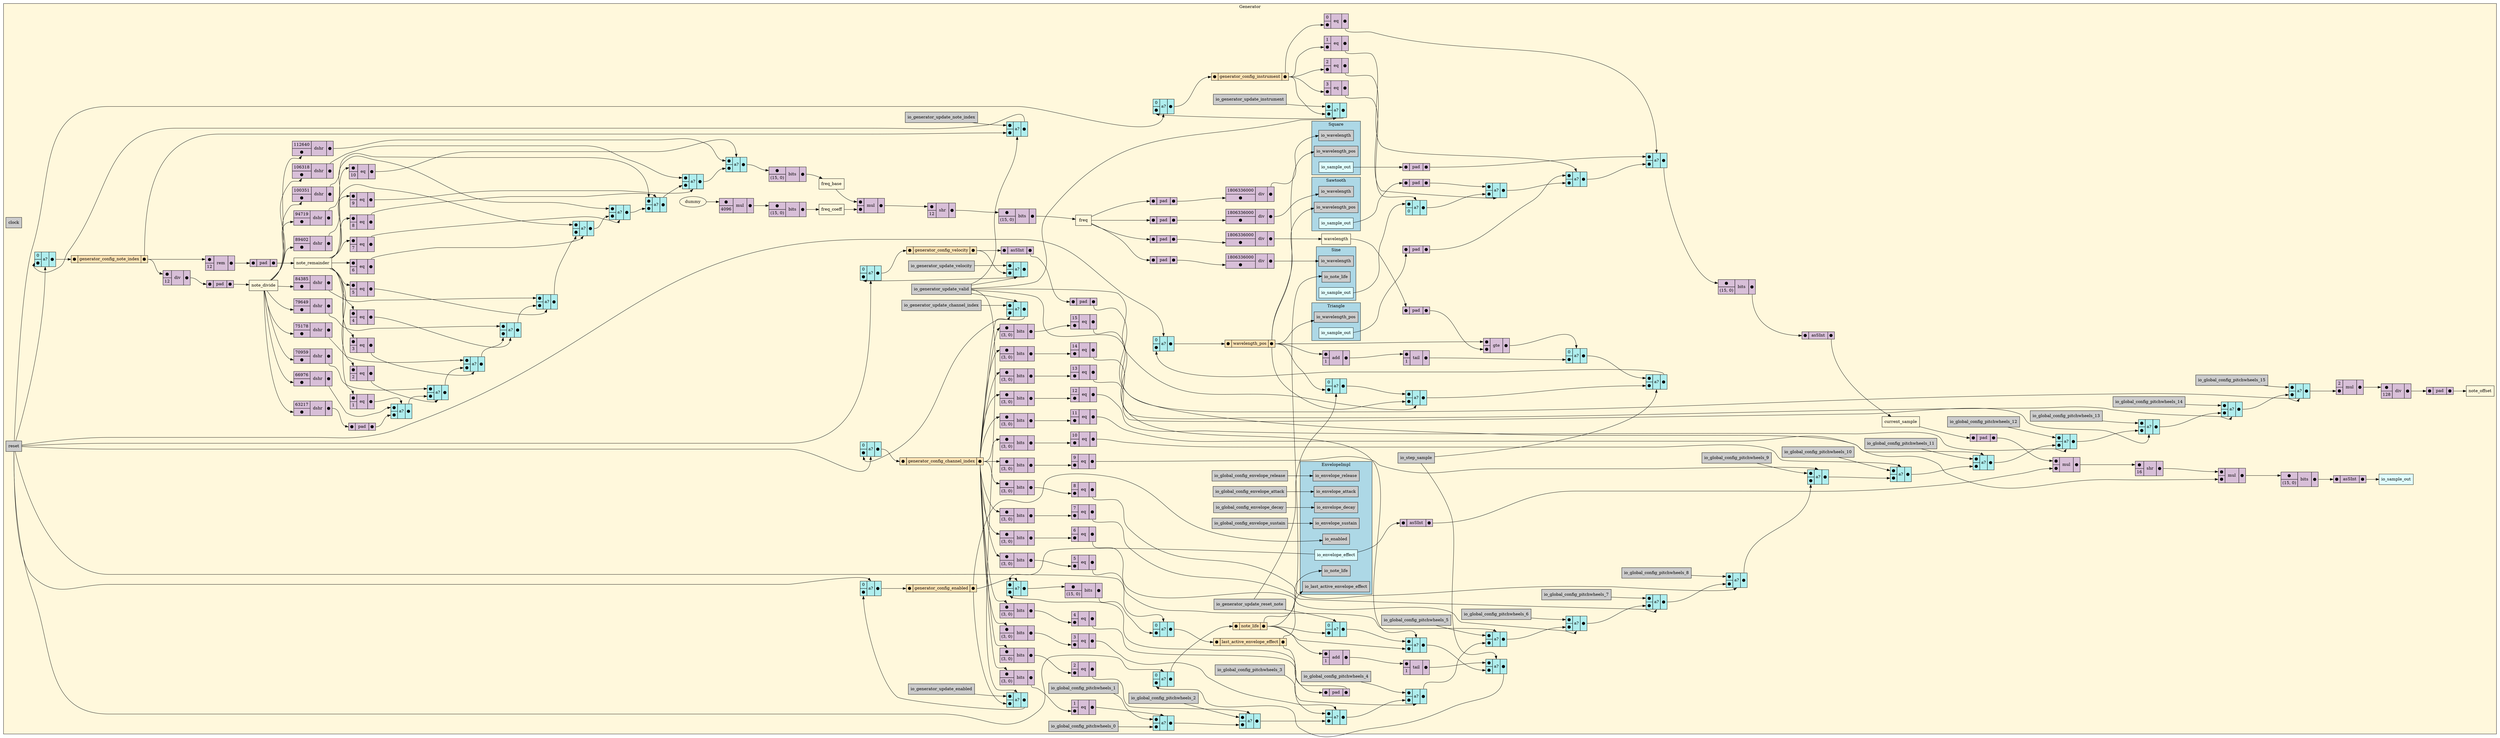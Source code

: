 digraph Generator {
stylesheet = "styles.css"
rankdir="LR" 

subgraph cluster_Generator {
  label="Generator"
  URL=""
  bgcolor="#FFF8DC"
  cluster_Generator_clock [shape = "rectangle" style="filled" fillcolor="#CCCCCC" label="clock" rank="0"]
     
cluster_Generator_reset [shape = "rectangle" style="filled" fillcolor="#CCCCCC" label="reset" rank="0"]
     
cluster_Generator_io_generator_update_valid [shape = "rectangle" style="filled" fillcolor="#CCCCCC" label="io_generator_update_valid" rank="0"]
     
cluster_Generator_io_generator_update_reset_note [shape = "rectangle" style="filled" fillcolor="#CCCCCC" label="io_generator_update_reset_note" rank="0"]
     
cluster_Generator_io_generator_update_enabled [shape = "rectangle" style="filled" fillcolor="#CCCCCC" label="io_generator_update_enabled" rank="0"]
     
cluster_Generator_io_generator_update_instrument [shape = "rectangle" style="filled" fillcolor="#CCCCCC" label="io_generator_update_instrument" rank="0"]
     
cluster_Generator_io_generator_update_note_index [shape = "rectangle" style="filled" fillcolor="#CCCCCC" label="io_generator_update_note_index" rank="0"]
     
cluster_Generator_io_generator_update_channel_index [shape = "rectangle" style="filled" fillcolor="#CCCCCC" label="io_generator_update_channel_index" rank="0"]
     
cluster_Generator_io_generator_update_velocity [shape = "rectangle" style="filled" fillcolor="#CCCCCC" label="io_generator_update_velocity" rank="0"]
     
cluster_Generator_io_global_config_envelope_attack [shape = "rectangle" style="filled" fillcolor="#CCCCCC" label="io_global_config_envelope_attack" rank="0"]
     
cluster_Generator_io_global_config_envelope_decay [shape = "rectangle" style="filled" fillcolor="#CCCCCC" label="io_global_config_envelope_decay" rank="0"]
     
cluster_Generator_io_global_config_envelope_sustain [shape = "rectangle" style="filled" fillcolor="#CCCCCC" label="io_global_config_envelope_sustain" rank="0"]
     
cluster_Generator_io_global_config_envelope_release [shape = "rectangle" style="filled" fillcolor="#CCCCCC" label="io_global_config_envelope_release" rank="0"]
     
cluster_Generator_io_global_config_pitchwheels_0 [shape = "rectangle" style="filled" fillcolor="#CCCCCC" label="io_global_config_pitchwheels_0" rank="0"]
     
cluster_Generator_io_global_config_pitchwheels_1 [shape = "rectangle" style="filled" fillcolor="#CCCCCC" label="io_global_config_pitchwheels_1" rank="0"]
     
cluster_Generator_io_global_config_pitchwheels_2 [shape = "rectangle" style="filled" fillcolor="#CCCCCC" label="io_global_config_pitchwheels_2" rank="0"]
     
cluster_Generator_io_global_config_pitchwheels_3 [shape = "rectangle" style="filled" fillcolor="#CCCCCC" label="io_global_config_pitchwheels_3" rank="0"]
     
cluster_Generator_io_global_config_pitchwheels_4 [shape = "rectangle" style="filled" fillcolor="#CCCCCC" label="io_global_config_pitchwheels_4" rank="0"]
     
cluster_Generator_io_global_config_pitchwheels_5 [shape = "rectangle" style="filled" fillcolor="#CCCCCC" label="io_global_config_pitchwheels_5" rank="0"]
     
cluster_Generator_io_global_config_pitchwheels_6 [shape = "rectangle" style="filled" fillcolor="#CCCCCC" label="io_global_config_pitchwheels_6" rank="0"]
     
cluster_Generator_io_global_config_pitchwheels_7 [shape = "rectangle" style="filled" fillcolor="#CCCCCC" label="io_global_config_pitchwheels_7" rank="0"]
     
cluster_Generator_io_global_config_pitchwheels_8 [shape = "rectangle" style="filled" fillcolor="#CCCCCC" label="io_global_config_pitchwheels_8" rank="0"]
     
cluster_Generator_io_global_config_pitchwheels_9 [shape = "rectangle" style="filled" fillcolor="#CCCCCC" label="io_global_config_pitchwheels_9" rank="0"]
     
cluster_Generator_io_global_config_pitchwheels_10 [shape = "rectangle" style="filled" fillcolor="#CCCCCC" label="io_global_config_pitchwheels_10" rank="0"]
     
cluster_Generator_io_global_config_pitchwheels_11 [shape = "rectangle" style="filled" fillcolor="#CCCCCC" label="io_global_config_pitchwheels_11" rank="0"]
     
cluster_Generator_io_global_config_pitchwheels_12 [shape = "rectangle" style="filled" fillcolor="#CCCCCC" label="io_global_config_pitchwheels_12" rank="0"]
     
cluster_Generator_io_global_config_pitchwheels_13 [shape = "rectangle" style="filled" fillcolor="#CCCCCC" label="io_global_config_pitchwheels_13" rank="0"]
     
cluster_Generator_io_global_config_pitchwheels_14 [shape = "rectangle" style="filled" fillcolor="#CCCCCC" label="io_global_config_pitchwheels_14" rank="0"]
     
cluster_Generator_io_global_config_pitchwheels_15 [shape = "rectangle" style="filled" fillcolor="#CCCCCC" label="io_global_config_pitchwheels_15" rank="0"]
     
cluster_Generator_io_step_sample [shape = "rectangle" style="filled" fillcolor="#CCCCCC" label="io_step_sample" rank="0"]
     
cluster_Generator_io_sample_out [shape = "rectangle" style="filled" fillcolor="#E0FFFF" label="io_sample_out" rank="1000"]
     

subgraph cluster_Generator_Square {
  label="Square"
  URL="Square.dot.svg"
  bgcolor="#ADD8E6"
  cluster_Generator_Square_io_wavelength [shape = "rectangle" style="filled" fillcolor="#CCCCCC" label="io_wavelength" rank="0"]
     
cluster_Generator_Square_io_wavelength_pos [shape = "rectangle" style="filled" fillcolor="#CCCCCC" label="io_wavelength_pos" rank="0"]
     
cluster_Generator_Square_io_sample_out [shape = "rectangle" style="filled" fillcolor="#E0FFFF" label="io_sample_out" rank="1000"]
     

  
  
  
}
     

subgraph cluster_Generator_Triangle {
  label="Triangle"
  URL="Triangle.dot.svg"
  bgcolor="#ADD8E6"
  cluster_Generator_Triangle_io_wavelength_pos [shape = "rectangle" style="filled" fillcolor="#CCCCCC" label="io_wavelength_pos" rank="0"]
     
cluster_Generator_Triangle_io_sample_out [shape = "rectangle" style="filled" fillcolor="#E0FFFF" label="io_sample_out" rank="1000"]
     

  
  
  
}
     

subgraph cluster_Generator_Sawtooth {
  label="Sawtooth"
  URL="Sawtooth.dot.svg"
  bgcolor="#ADD8E6"
  cluster_Generator_Sawtooth_io_wavelength [shape = "rectangle" style="filled" fillcolor="#CCCCCC" label="io_wavelength" rank="0"]
     
cluster_Generator_Sawtooth_io_wavelength_pos [shape = "rectangle" style="filled" fillcolor="#CCCCCC" label="io_wavelength_pos" rank="0"]
     
cluster_Generator_Sawtooth_io_sample_out [shape = "rectangle" style="filled" fillcolor="#E0FFFF" label="io_sample_out" rank="1000"]
     

  
  
  
}
     

subgraph cluster_Generator_Sine {
  label="Sine"
  URL="Sine.dot.svg"
  bgcolor="#ADD8E6"
  cluster_Generator_Sine_io_wavelength [shape = "rectangle" style="filled" fillcolor="#CCCCCC" label="io_wavelength" rank="0"]
     
cluster_Generator_Sine_io_note_life [shape = "rectangle" style="filled" fillcolor="#CCCCCC" label="io_note_life" rank="0"]
     
cluster_Generator_Sine_io_sample_out [shape = "rectangle" style="filled" fillcolor="#E0FFFF" label="io_sample_out" rank="1000"]
     

  
  
  
}
     

subgraph cluster_Generator_EnvelopeImpl {
  label="EnvelopeImpl"
  URL="EnvelopeImpl.dot.svg"
  bgcolor="#ADD8E6"
  cluster_Generator_EnvelopeImpl_io_note_life [shape = "rectangle" style="filled" fillcolor="#CCCCCC" label="io_note_life" rank="0"]
     
cluster_Generator_EnvelopeImpl_io_envelope_attack [shape = "rectangle" style="filled" fillcolor="#CCCCCC" label="io_envelope_attack" rank="0"]
     
cluster_Generator_EnvelopeImpl_io_envelope_decay [shape = "rectangle" style="filled" fillcolor="#CCCCCC" label="io_envelope_decay" rank="0"]
     
cluster_Generator_EnvelopeImpl_io_envelope_sustain [shape = "rectangle" style="filled" fillcolor="#CCCCCC" label="io_envelope_sustain" rank="0"]
     
cluster_Generator_EnvelopeImpl_io_envelope_release [shape = "rectangle" style="filled" fillcolor="#CCCCCC" label="io_envelope_release" rank="0"]
     
cluster_Generator_EnvelopeImpl_io_last_active_envelope_effect [shape = "rectangle" style="filled" fillcolor="#CCCCCC" label="io_last_active_envelope_effect" rank="0"]
     
cluster_Generator_EnvelopeImpl_io_enabled [shape = "rectangle" style="filled" fillcolor="#CCCCCC" label="io_enabled" rank="0"]
     
cluster_Generator_EnvelopeImpl_io_envelope_effect [shape = "rectangle" style="filled" fillcolor="#E0FFFF" label="io_envelope_effect" rank="1000"]
     

  
  
  
}
     
struct_cluster_Generator_note_life [shape="plaintext" label=<
<TABLE BORDER="0" CELLBORDER="1" CELLSPACING="0" CELLPADDING="4" BGCOLOR="#FFE4B5">
  <TR>
    <TD PORT="in">&#x25cf;</TD>
    <TD>note_life</TD>
    <TD PORT="out">&#x25cf;</TD>
  </TR>
</TABLE>>];
struct_cluster_Generator_wavelength_pos [shape="plaintext" label=<
<TABLE BORDER="0" CELLBORDER="1" CELLSPACING="0" CELLPADDING="4" BGCOLOR="#FFE4B5">
  <TR>
    <TD PORT="in">&#x25cf;</TD>
    <TD>wavelength_pos</TD>
    <TD PORT="out">&#x25cf;</TD>
  </TR>
</TABLE>>];
struct_cluster_Generator_generator_config_enabled [shape="plaintext" label=<
<TABLE BORDER="0" CELLBORDER="1" CELLSPACING="0" CELLPADDING="4" BGCOLOR="#FFE4B5">
  <TR>
    <TD PORT="in">&#x25cf;</TD>
    <TD>generator_config_enabled</TD>
    <TD PORT="out">&#x25cf;</TD>
  </TR>
</TABLE>>];
struct_cluster_Generator_generator_config_instrument [shape="plaintext" label=<
<TABLE BORDER="0" CELLBORDER="1" CELLSPACING="0" CELLPADDING="4" BGCOLOR="#FFE4B5">
  <TR>
    <TD PORT="in">&#x25cf;</TD>
    <TD>generator_config_instrument</TD>
    <TD PORT="out">&#x25cf;</TD>
  </TR>
</TABLE>>];
struct_cluster_Generator_generator_config_note_index [shape="plaintext" label=<
<TABLE BORDER="0" CELLBORDER="1" CELLSPACING="0" CELLPADDING="4" BGCOLOR="#FFE4B5">
  <TR>
    <TD PORT="in">&#x25cf;</TD>
    <TD>generator_config_note_index</TD>
    <TD PORT="out">&#x25cf;</TD>
  </TR>
</TABLE>>];
struct_cluster_Generator_generator_config_channel_index [shape="plaintext" label=<
<TABLE BORDER="0" CELLBORDER="1" CELLSPACING="0" CELLPADDING="4" BGCOLOR="#FFE4B5">
  <TR>
    <TD PORT="in">&#x25cf;</TD>
    <TD>generator_config_channel_index</TD>
    <TD PORT="out">&#x25cf;</TD>
  </TR>
</TABLE>>];
struct_cluster_Generator_generator_config_velocity [shape="plaintext" label=<
<TABLE BORDER="0" CELLBORDER="1" CELLSPACING="0" CELLPADDING="4" BGCOLOR="#FFE4B5">
  <TR>
    <TD PORT="in">&#x25cf;</TD>
    <TD>generator_config_velocity</TD>
    <TD PORT="out">&#x25cf;</TD>
  </TR>
</TABLE>>];
cluster_Generator_note_remainder [label = "note_remainder" shape="rectangle"]; 

op_pad_7 [shape = "plaintext" label=<
<TABLE BORDER="0" CELLBORDER="1" CELLSPACING="0" CELLPADDING="4" BGCOLOR="#D8BFD8">
  <TR>
    <TD PORT="in1">&#x25cf;</TD>
    <TD > pad </TD>
    <TD PORT="out">&#x25cf;</TD>
  </TR>
</TABLE>>];
       

op_rem_8 [shape = "plaintext" label=<
<TABLE BORDER="0" CELLBORDER="1" CELLSPACING="0" CELLPADDING="4" BGCOLOR="#D8BFD8">
  <TR>
    <TD PORT="in1">&#x25cf;</TD>
    <TD ROWSPAN="2" > rem </TD>
    <TD ROWSPAN="2" PORT="out">&#x25cf;</TD>
  </TR>
  <TR>
    <TD PORT="in2">12</TD>
  </TR>
</TABLE>>];
       
cluster_Generator_note_divide [label = "note_divide" shape="rectangle"]; 

op_pad_9 [shape = "plaintext" label=<
<TABLE BORDER="0" CELLBORDER="1" CELLSPACING="0" CELLPADDING="4" BGCOLOR="#D8BFD8">
  <TR>
    <TD PORT="in1">&#x25cf;</TD>
    <TD > pad </TD>
    <TD PORT="out">&#x25cf;</TD>
  </TR>
</TABLE>>];
       

op_div_10 [shape = "plaintext" label=<
<TABLE BORDER="0" CELLBORDER="1" CELLSPACING="0" CELLPADDING="4" BGCOLOR="#D8BFD8">
  <TR>
    <TD PORT="in1">&#x25cf;</TD>
    <TD ROWSPAN="2" > div </TD>
    <TD ROWSPAN="2" PORT="out">&#x25cf;</TD>
  </TR>
  <TR>
    <TD PORT="in2">12</TD>
  </TR>
</TABLE>>];
       
cluster_Generator_note_offset [label = "note_offset" shape="rectangle"]; 

op_pad_11 [shape = "plaintext" label=<
<TABLE BORDER="0" CELLBORDER="1" CELLSPACING="0" CELLPADDING="4" BGCOLOR="#D8BFD8">
  <TR>
    <TD PORT="in1">&#x25cf;</TD>
    <TD > pad </TD>
    <TD PORT="out">&#x25cf;</TD>
  </TR>
</TABLE>>];
       

op_div_12 [shape = "plaintext" label=<
<TABLE BORDER="0" CELLBORDER="1" CELLSPACING="0" CELLPADDING="4" BGCOLOR="#D8BFD8">
  <TR>
    <TD PORT="in1">&#x25cf;</TD>
    <TD ROWSPAN="2" > div </TD>
    <TD ROWSPAN="2" PORT="out">&#x25cf;</TD>
  </TR>
  <TR>
    <TD PORT="in2">128</TD>
  </TR>
</TABLE>>];
       

op_mul_13 [shape = "plaintext" label=<
<TABLE BORDER="0" CELLBORDER="1" CELLSPACING="0" CELLPADDING="4" BGCOLOR="#D8BFD8">
  <TR>
    <TD PORT="in1">2</TD>
    <TD ROWSPAN="2" > mul </TD>
    <TD ROWSPAN="2" PORT="out">&#x25cf;</TD>
  </TR>
  <TR>
    <TD PORT="in2">&#x25cf;</TD>
  </TR>
</TABLE>>];
       

mux_624864334 [shape = "plaintext" label=<
<TABLE BORDER="0" CELLBORDER="1" CELLSPACING="0" CELLPADDING="4" BGCOLOR="#AFEEEE">
  <TR>
    <TD PORT="in1">&#x25cf;</TD>
    <TD ROWSPAN="2" PORT="select">a?</TD>
    <TD ROWSPAN="2" PORT="out">&#x25cf;</TD>
  </TR>
  <TR>
    <TD PORT="in2">&#x25cf;</TD>
  </TR>
</TABLE>>];
       

op_eq_14 [shape = "plaintext" label=<
<TABLE BORDER="0" CELLBORDER="1" CELLSPACING="0" CELLPADDING="4" BGCOLOR="#D8BFD8">
  <TR>
    <TD PORT="in1">15</TD>
    <TD ROWSPAN="2" > eq </TD>
    <TD ROWSPAN="2" PORT="out">&#x25cf;</TD>
  </TR>
  <TR>
    <TD PORT="in2">&#x25cf;</TD>
  </TR>
</TABLE>>];
       

op_bits_15 [shape = "plaintext" label=<
<TABLE BORDER="0" CELLBORDER="1" CELLSPACING="0" CELLPADDING="4" BGCOLOR="#D8BFD8">
  <TR>
    <TD PORT="in1">&#x25cf;</TD>
    <TD ROWSPAN="2" > bits </TD>
    <TD ROWSPAN="2" PORT="out">&#x25cf;</TD>
  </TR>
  <TR>
    <TD>(3, 0)</TD>
  </TR>
</TABLE>>];
       

mux_1198301742 [shape = "plaintext" label=<
<TABLE BORDER="0" CELLBORDER="1" CELLSPACING="0" CELLPADDING="4" BGCOLOR="#AFEEEE">
  <TR>
    <TD PORT="in1">&#x25cf;</TD>
    <TD ROWSPAN="2" PORT="select">a?</TD>
    <TD ROWSPAN="2" PORT="out">&#x25cf;</TD>
  </TR>
  <TR>
    <TD PORT="in2">&#x25cf;</TD>
  </TR>
</TABLE>>];
       

op_eq_16 [shape = "plaintext" label=<
<TABLE BORDER="0" CELLBORDER="1" CELLSPACING="0" CELLPADDING="4" BGCOLOR="#D8BFD8">
  <TR>
    <TD PORT="in1">14</TD>
    <TD ROWSPAN="2" > eq </TD>
    <TD ROWSPAN="2" PORT="out">&#x25cf;</TD>
  </TR>
  <TR>
    <TD PORT="in2">&#x25cf;</TD>
  </TR>
</TABLE>>];
       

op_bits_17 [shape = "plaintext" label=<
<TABLE BORDER="0" CELLBORDER="1" CELLSPACING="0" CELLPADDING="4" BGCOLOR="#D8BFD8">
  <TR>
    <TD PORT="in1">&#x25cf;</TD>
    <TD ROWSPAN="2" > bits </TD>
    <TD ROWSPAN="2" PORT="out">&#x25cf;</TD>
  </TR>
  <TR>
    <TD>(3, 0)</TD>
  </TR>
</TABLE>>];
       

mux_1925269666 [shape = "plaintext" label=<
<TABLE BORDER="0" CELLBORDER="1" CELLSPACING="0" CELLPADDING="4" BGCOLOR="#AFEEEE">
  <TR>
    <TD PORT="in1">&#x25cf;</TD>
    <TD ROWSPAN="2" PORT="select">a?</TD>
    <TD ROWSPAN="2" PORT="out">&#x25cf;</TD>
  </TR>
  <TR>
    <TD PORT="in2">&#x25cf;</TD>
  </TR>
</TABLE>>];
       

op_eq_18 [shape = "plaintext" label=<
<TABLE BORDER="0" CELLBORDER="1" CELLSPACING="0" CELLPADDING="4" BGCOLOR="#D8BFD8">
  <TR>
    <TD PORT="in1">13</TD>
    <TD ROWSPAN="2" > eq </TD>
    <TD ROWSPAN="2" PORT="out">&#x25cf;</TD>
  </TR>
  <TR>
    <TD PORT="in2">&#x25cf;</TD>
  </TR>
</TABLE>>];
       

op_bits_19 [shape = "plaintext" label=<
<TABLE BORDER="0" CELLBORDER="1" CELLSPACING="0" CELLPADDING="4" BGCOLOR="#D8BFD8">
  <TR>
    <TD PORT="in1">&#x25cf;</TD>
    <TD ROWSPAN="2" > bits </TD>
    <TD ROWSPAN="2" PORT="out">&#x25cf;</TD>
  </TR>
  <TR>
    <TD>(3, 0)</TD>
  </TR>
</TABLE>>];
       

mux_1970550062 [shape = "plaintext" label=<
<TABLE BORDER="0" CELLBORDER="1" CELLSPACING="0" CELLPADDING="4" BGCOLOR="#AFEEEE">
  <TR>
    <TD PORT="in1">&#x25cf;</TD>
    <TD ROWSPAN="2" PORT="select">a?</TD>
    <TD ROWSPAN="2" PORT="out">&#x25cf;</TD>
  </TR>
  <TR>
    <TD PORT="in2">&#x25cf;</TD>
  </TR>
</TABLE>>];
       

op_eq_20 [shape = "plaintext" label=<
<TABLE BORDER="0" CELLBORDER="1" CELLSPACING="0" CELLPADDING="4" BGCOLOR="#D8BFD8">
  <TR>
    <TD PORT="in1">12</TD>
    <TD ROWSPAN="2" > eq </TD>
    <TD ROWSPAN="2" PORT="out">&#x25cf;</TD>
  </TR>
  <TR>
    <TD PORT="in2">&#x25cf;</TD>
  </TR>
</TABLE>>];
       

op_bits_21 [shape = "plaintext" label=<
<TABLE BORDER="0" CELLBORDER="1" CELLSPACING="0" CELLPADDING="4" BGCOLOR="#D8BFD8">
  <TR>
    <TD PORT="in1">&#x25cf;</TD>
    <TD ROWSPAN="2" > bits </TD>
    <TD ROWSPAN="2" PORT="out">&#x25cf;</TD>
  </TR>
  <TR>
    <TD>(3, 0)</TD>
  </TR>
</TABLE>>];
       

mux_1699598286 [shape = "plaintext" label=<
<TABLE BORDER="0" CELLBORDER="1" CELLSPACING="0" CELLPADDING="4" BGCOLOR="#AFEEEE">
  <TR>
    <TD PORT="in1">&#x25cf;</TD>
    <TD ROWSPAN="2" PORT="select">a?</TD>
    <TD ROWSPAN="2" PORT="out">&#x25cf;</TD>
  </TR>
  <TR>
    <TD PORT="in2">&#x25cf;</TD>
  </TR>
</TABLE>>];
       

op_eq_22 [shape = "plaintext" label=<
<TABLE BORDER="0" CELLBORDER="1" CELLSPACING="0" CELLPADDING="4" BGCOLOR="#D8BFD8">
  <TR>
    <TD PORT="in1">11</TD>
    <TD ROWSPAN="2" > eq </TD>
    <TD ROWSPAN="2" PORT="out">&#x25cf;</TD>
  </TR>
  <TR>
    <TD PORT="in2">&#x25cf;</TD>
  </TR>
</TABLE>>];
       

op_bits_23 [shape = "plaintext" label=<
<TABLE BORDER="0" CELLBORDER="1" CELLSPACING="0" CELLPADDING="4" BGCOLOR="#D8BFD8">
  <TR>
    <TD PORT="in1">&#x25cf;</TD>
    <TD ROWSPAN="2" > bits </TD>
    <TD ROWSPAN="2" PORT="out">&#x25cf;</TD>
  </TR>
  <TR>
    <TD>(3, 0)</TD>
  </TR>
</TABLE>>];
       

mux_93319218 [shape = "plaintext" label=<
<TABLE BORDER="0" CELLBORDER="1" CELLSPACING="0" CELLPADDING="4" BGCOLOR="#AFEEEE">
  <TR>
    <TD PORT="in1">&#x25cf;</TD>
    <TD ROWSPAN="2" PORT="select">a?</TD>
    <TD ROWSPAN="2" PORT="out">&#x25cf;</TD>
  </TR>
  <TR>
    <TD PORT="in2">&#x25cf;</TD>
  </TR>
</TABLE>>];
       

op_eq_24 [shape = "plaintext" label=<
<TABLE BORDER="0" CELLBORDER="1" CELLSPACING="0" CELLPADDING="4" BGCOLOR="#D8BFD8">
  <TR>
    <TD PORT="in1">10</TD>
    <TD ROWSPAN="2" > eq </TD>
    <TD ROWSPAN="2" PORT="out">&#x25cf;</TD>
  </TR>
  <TR>
    <TD PORT="in2">&#x25cf;</TD>
  </TR>
</TABLE>>];
       

op_bits_25 [shape = "plaintext" label=<
<TABLE BORDER="0" CELLBORDER="1" CELLSPACING="0" CELLPADDING="4" BGCOLOR="#D8BFD8">
  <TR>
    <TD PORT="in1">&#x25cf;</TD>
    <TD ROWSPAN="2" > bits </TD>
    <TD ROWSPAN="2" PORT="out">&#x25cf;</TD>
  </TR>
  <TR>
    <TD>(3, 0)</TD>
  </TR>
</TABLE>>];
       

mux_484279491 [shape = "plaintext" label=<
<TABLE BORDER="0" CELLBORDER="1" CELLSPACING="0" CELLPADDING="4" BGCOLOR="#AFEEEE">
  <TR>
    <TD PORT="in1">&#x25cf;</TD>
    <TD ROWSPAN="2" PORT="select">a?</TD>
    <TD ROWSPAN="2" PORT="out">&#x25cf;</TD>
  </TR>
  <TR>
    <TD PORT="in2">&#x25cf;</TD>
  </TR>
</TABLE>>];
       

op_eq_26 [shape = "plaintext" label=<
<TABLE BORDER="0" CELLBORDER="1" CELLSPACING="0" CELLPADDING="4" BGCOLOR="#D8BFD8">
  <TR>
    <TD PORT="in1">9</TD>
    <TD ROWSPAN="2" > eq </TD>
    <TD ROWSPAN="2" PORT="out">&#x25cf;</TD>
  </TR>
  <TR>
    <TD PORT="in2">&#x25cf;</TD>
  </TR>
</TABLE>>];
       

op_bits_27 [shape = "plaintext" label=<
<TABLE BORDER="0" CELLBORDER="1" CELLSPACING="0" CELLPADDING="4" BGCOLOR="#D8BFD8">
  <TR>
    <TD PORT="in1">&#x25cf;</TD>
    <TD ROWSPAN="2" > bits </TD>
    <TD ROWSPAN="2" PORT="out">&#x25cf;</TD>
  </TR>
  <TR>
    <TD>(3, 0)</TD>
  </TR>
</TABLE>>];
       

mux_644877136 [shape = "plaintext" label=<
<TABLE BORDER="0" CELLBORDER="1" CELLSPACING="0" CELLPADDING="4" BGCOLOR="#AFEEEE">
  <TR>
    <TD PORT="in1">&#x25cf;</TD>
    <TD ROWSPAN="2" PORT="select">a?</TD>
    <TD ROWSPAN="2" PORT="out">&#x25cf;</TD>
  </TR>
  <TR>
    <TD PORT="in2">&#x25cf;</TD>
  </TR>
</TABLE>>];
       

op_eq_28 [shape = "plaintext" label=<
<TABLE BORDER="0" CELLBORDER="1" CELLSPACING="0" CELLPADDING="4" BGCOLOR="#D8BFD8">
  <TR>
    <TD PORT="in1">8</TD>
    <TD ROWSPAN="2" > eq </TD>
    <TD ROWSPAN="2" PORT="out">&#x25cf;</TD>
  </TR>
  <TR>
    <TD PORT="in2">&#x25cf;</TD>
  </TR>
</TABLE>>];
       

op_bits_29 [shape = "plaintext" label=<
<TABLE BORDER="0" CELLBORDER="1" CELLSPACING="0" CELLPADDING="4" BGCOLOR="#D8BFD8">
  <TR>
    <TD PORT="in1">&#x25cf;</TD>
    <TD ROWSPAN="2" > bits </TD>
    <TD ROWSPAN="2" PORT="out">&#x25cf;</TD>
  </TR>
  <TR>
    <TD>(3, 0)</TD>
  </TR>
</TABLE>>];
       

mux_536462966 [shape = "plaintext" label=<
<TABLE BORDER="0" CELLBORDER="1" CELLSPACING="0" CELLPADDING="4" BGCOLOR="#AFEEEE">
  <TR>
    <TD PORT="in1">&#x25cf;</TD>
    <TD ROWSPAN="2" PORT="select">a?</TD>
    <TD ROWSPAN="2" PORT="out">&#x25cf;</TD>
  </TR>
  <TR>
    <TD PORT="in2">&#x25cf;</TD>
  </TR>
</TABLE>>];
       

op_eq_30 [shape = "plaintext" label=<
<TABLE BORDER="0" CELLBORDER="1" CELLSPACING="0" CELLPADDING="4" BGCOLOR="#D8BFD8">
  <TR>
    <TD PORT="in1">7</TD>
    <TD ROWSPAN="2" > eq </TD>
    <TD ROWSPAN="2" PORT="out">&#x25cf;</TD>
  </TR>
  <TR>
    <TD PORT="in2">&#x25cf;</TD>
  </TR>
</TABLE>>];
       

op_bits_31 [shape = "plaintext" label=<
<TABLE BORDER="0" CELLBORDER="1" CELLSPACING="0" CELLPADDING="4" BGCOLOR="#D8BFD8">
  <TR>
    <TD PORT="in1">&#x25cf;</TD>
    <TD ROWSPAN="2" > bits </TD>
    <TD ROWSPAN="2" PORT="out">&#x25cf;</TD>
  </TR>
  <TR>
    <TD>(3, 0)</TD>
  </TR>
</TABLE>>];
       

mux_629053771 [shape = "plaintext" label=<
<TABLE BORDER="0" CELLBORDER="1" CELLSPACING="0" CELLPADDING="4" BGCOLOR="#AFEEEE">
  <TR>
    <TD PORT="in1">&#x25cf;</TD>
    <TD ROWSPAN="2" PORT="select">a?</TD>
    <TD ROWSPAN="2" PORT="out">&#x25cf;</TD>
  </TR>
  <TR>
    <TD PORT="in2">&#x25cf;</TD>
  </TR>
</TABLE>>];
       

op_eq_32 [shape = "plaintext" label=<
<TABLE BORDER="0" CELLBORDER="1" CELLSPACING="0" CELLPADDING="4" BGCOLOR="#D8BFD8">
  <TR>
    <TD PORT="in1">6</TD>
    <TD ROWSPAN="2" > eq </TD>
    <TD ROWSPAN="2" PORT="out">&#x25cf;</TD>
  </TR>
  <TR>
    <TD PORT="in2">&#x25cf;</TD>
  </TR>
</TABLE>>];
       

op_bits_33 [shape = "plaintext" label=<
<TABLE BORDER="0" CELLBORDER="1" CELLSPACING="0" CELLPADDING="4" BGCOLOR="#D8BFD8">
  <TR>
    <TD PORT="in1">&#x25cf;</TD>
    <TD ROWSPAN="2" > bits </TD>
    <TD ROWSPAN="2" PORT="out">&#x25cf;</TD>
  </TR>
  <TR>
    <TD>(3, 0)</TD>
  </TR>
</TABLE>>];
       

mux_1845444197 [shape = "plaintext" label=<
<TABLE BORDER="0" CELLBORDER="1" CELLSPACING="0" CELLPADDING="4" BGCOLOR="#AFEEEE">
  <TR>
    <TD PORT="in1">&#x25cf;</TD>
    <TD ROWSPAN="2" PORT="select">a?</TD>
    <TD ROWSPAN="2" PORT="out">&#x25cf;</TD>
  </TR>
  <TR>
    <TD PORT="in2">&#x25cf;</TD>
  </TR>
</TABLE>>];
       

op_eq_34 [shape = "plaintext" label=<
<TABLE BORDER="0" CELLBORDER="1" CELLSPACING="0" CELLPADDING="4" BGCOLOR="#D8BFD8">
  <TR>
    <TD PORT="in1">5</TD>
    <TD ROWSPAN="2" > eq </TD>
    <TD ROWSPAN="2" PORT="out">&#x25cf;</TD>
  </TR>
  <TR>
    <TD PORT="in2">&#x25cf;</TD>
  </TR>
</TABLE>>];
       

op_bits_35 [shape = "plaintext" label=<
<TABLE BORDER="0" CELLBORDER="1" CELLSPACING="0" CELLPADDING="4" BGCOLOR="#D8BFD8">
  <TR>
    <TD PORT="in1">&#x25cf;</TD>
    <TD ROWSPAN="2" > bits </TD>
    <TD ROWSPAN="2" PORT="out">&#x25cf;</TD>
  </TR>
  <TR>
    <TD>(3, 0)</TD>
  </TR>
</TABLE>>];
       

mux_332838798 [shape = "plaintext" label=<
<TABLE BORDER="0" CELLBORDER="1" CELLSPACING="0" CELLPADDING="4" BGCOLOR="#AFEEEE">
  <TR>
    <TD PORT="in1">&#x25cf;</TD>
    <TD ROWSPAN="2" PORT="select">a?</TD>
    <TD ROWSPAN="2" PORT="out">&#x25cf;</TD>
  </TR>
  <TR>
    <TD PORT="in2">&#x25cf;</TD>
  </TR>
</TABLE>>];
       

op_eq_36 [shape = "plaintext" label=<
<TABLE BORDER="0" CELLBORDER="1" CELLSPACING="0" CELLPADDING="4" BGCOLOR="#D8BFD8">
  <TR>
    <TD PORT="in1">4</TD>
    <TD ROWSPAN="2" > eq </TD>
    <TD ROWSPAN="2" PORT="out">&#x25cf;</TD>
  </TR>
  <TR>
    <TD PORT="in2">&#x25cf;</TD>
  </TR>
</TABLE>>];
       

op_bits_37 [shape = "plaintext" label=<
<TABLE BORDER="0" CELLBORDER="1" CELLSPACING="0" CELLPADDING="4" BGCOLOR="#D8BFD8">
  <TR>
    <TD PORT="in1">&#x25cf;</TD>
    <TD ROWSPAN="2" > bits </TD>
    <TD ROWSPAN="2" PORT="out">&#x25cf;</TD>
  </TR>
  <TR>
    <TD>(3, 0)</TD>
  </TR>
</TABLE>>];
       

mux_1544154998 [shape = "plaintext" label=<
<TABLE BORDER="0" CELLBORDER="1" CELLSPACING="0" CELLPADDING="4" BGCOLOR="#AFEEEE">
  <TR>
    <TD PORT="in1">&#x25cf;</TD>
    <TD ROWSPAN="2" PORT="select">a?</TD>
    <TD ROWSPAN="2" PORT="out">&#x25cf;</TD>
  </TR>
  <TR>
    <TD PORT="in2">&#x25cf;</TD>
  </TR>
</TABLE>>];
       

op_eq_38 [shape = "plaintext" label=<
<TABLE BORDER="0" CELLBORDER="1" CELLSPACING="0" CELLPADDING="4" BGCOLOR="#D8BFD8">
  <TR>
    <TD PORT="in1">3</TD>
    <TD ROWSPAN="2" > eq </TD>
    <TD ROWSPAN="2" PORT="out">&#x25cf;</TD>
  </TR>
  <TR>
    <TD PORT="in2">&#x25cf;</TD>
  </TR>
</TABLE>>];
       

op_bits_39 [shape = "plaintext" label=<
<TABLE BORDER="0" CELLBORDER="1" CELLSPACING="0" CELLPADDING="4" BGCOLOR="#D8BFD8">
  <TR>
    <TD PORT="in1">&#x25cf;</TD>
    <TD ROWSPAN="2" > bits </TD>
    <TD ROWSPAN="2" PORT="out">&#x25cf;</TD>
  </TR>
  <TR>
    <TD>(3, 0)</TD>
  </TR>
</TABLE>>];
       

mux_930312614 [shape = "plaintext" label=<
<TABLE BORDER="0" CELLBORDER="1" CELLSPACING="0" CELLPADDING="4" BGCOLOR="#AFEEEE">
  <TR>
    <TD PORT="in1">&#x25cf;</TD>
    <TD ROWSPAN="2" PORT="select">a?</TD>
    <TD ROWSPAN="2" PORT="out">&#x25cf;</TD>
  </TR>
  <TR>
    <TD PORT="in2">&#x25cf;</TD>
  </TR>
</TABLE>>];
       

op_eq_40 [shape = "plaintext" label=<
<TABLE BORDER="0" CELLBORDER="1" CELLSPACING="0" CELLPADDING="4" BGCOLOR="#D8BFD8">
  <TR>
    <TD PORT="in1">2</TD>
    <TD ROWSPAN="2" > eq </TD>
    <TD ROWSPAN="2" PORT="out">&#x25cf;</TD>
  </TR>
  <TR>
    <TD PORT="in2">&#x25cf;</TD>
  </TR>
</TABLE>>];
       

op_bits_41 [shape = "plaintext" label=<
<TABLE BORDER="0" CELLBORDER="1" CELLSPACING="0" CELLPADDING="4" BGCOLOR="#D8BFD8">
  <TR>
    <TD PORT="in1">&#x25cf;</TD>
    <TD ROWSPAN="2" > bits </TD>
    <TD ROWSPAN="2" PORT="out">&#x25cf;</TD>
  </TR>
  <TR>
    <TD>(3, 0)</TD>
  </TR>
</TABLE>>];
       

mux_1954443775 [shape = "plaintext" label=<
<TABLE BORDER="0" CELLBORDER="1" CELLSPACING="0" CELLPADDING="4" BGCOLOR="#AFEEEE">
  <TR>
    <TD PORT="in1">&#x25cf;</TD>
    <TD ROWSPAN="2" PORT="select">a?</TD>
    <TD ROWSPAN="2" PORT="out">&#x25cf;</TD>
  </TR>
  <TR>
    <TD PORT="in2">&#x25cf;</TD>
  </TR>
</TABLE>>];
       

op_eq_42 [shape = "plaintext" label=<
<TABLE BORDER="0" CELLBORDER="1" CELLSPACING="0" CELLPADDING="4" BGCOLOR="#D8BFD8">
  <TR>
    <TD PORT="in1">1</TD>
    <TD ROWSPAN="2" > eq </TD>
    <TD ROWSPAN="2" PORT="out">&#x25cf;</TD>
  </TR>
  <TR>
    <TD PORT="in2">&#x25cf;</TD>
  </TR>
</TABLE>>];
       

op_bits_43 [shape = "plaintext" label=<
<TABLE BORDER="0" CELLBORDER="1" CELLSPACING="0" CELLPADDING="4" BGCOLOR="#D8BFD8">
  <TR>
    <TD PORT="in1">&#x25cf;</TD>
    <TD ROWSPAN="2" > bits </TD>
    <TD ROWSPAN="2" PORT="out">&#x25cf;</TD>
  </TR>
  <TR>
    <TD>(3, 0)</TD>
  </TR>
</TABLE>>];
       
cluster_Generator_freq_base [label = "freq_base" shape="rectangle"]; 

op_bits_44 [shape = "plaintext" label=<
<TABLE BORDER="0" CELLBORDER="1" CELLSPACING="0" CELLPADDING="4" BGCOLOR="#D8BFD8">
  <TR>
    <TD PORT="in1">&#x25cf;</TD>
    <TD ROWSPAN="2" > bits </TD>
    <TD ROWSPAN="2" PORT="out">&#x25cf;</TD>
  </TR>
  <TR>
    <TD>(15, 0)</TD>
  </TR>
</TABLE>>];
       

mux_589456145 [shape = "plaintext" label=<
<TABLE BORDER="0" CELLBORDER="1" CELLSPACING="0" CELLPADDING="4" BGCOLOR="#AFEEEE">
  <TR>
    <TD PORT="in1">&#x25cf;</TD>
    <TD ROWSPAN="2" PORT="select">a?</TD>
    <TD ROWSPAN="2" PORT="out">&#x25cf;</TD>
  </TR>
  <TR>
    <TD PORT="in2">&#x25cf;</TD>
  </TR>
</TABLE>>];
       

op_eq_45 [shape = "plaintext" label=<
<TABLE BORDER="0" CELLBORDER="1" CELLSPACING="0" CELLPADDING="4" BGCOLOR="#D8BFD8">
  <TR>
    <TD PORT="in1">&#x25cf;</TD>
    <TD ROWSPAN="2" > eq </TD>
    <TD ROWSPAN="2" PORT="out">&#x25cf;</TD>
  </TR>
  <TR>
    <TD PORT="in2">10</TD>
  </TR>
</TABLE>>];
       

op_dshr_46 [shape = "plaintext" label=<
<TABLE BORDER="0" CELLBORDER="1" CELLSPACING="0" CELLPADDING="4" BGCOLOR="#D8BFD8">
  <TR>
    <TD PORT="in1">112640</TD>
    <TD ROWSPAN="2" > dshr </TD>
    <TD ROWSPAN="2" PORT="out">&#x25cf;</TD>
  </TR>
  <TR>
    <TD PORT="in2">&#x25cf;</TD>
  </TR>
</TABLE>>];
       

mux_452237659 [shape = "plaintext" label=<
<TABLE BORDER="0" CELLBORDER="1" CELLSPACING="0" CELLPADDING="4" BGCOLOR="#AFEEEE">
  <TR>
    <TD PORT="in1">&#x25cf;</TD>
    <TD ROWSPAN="2" PORT="select">a?</TD>
    <TD ROWSPAN="2" PORT="out">&#x25cf;</TD>
  </TR>
  <TR>
    <TD PORT="in2">&#x25cf;</TD>
  </TR>
</TABLE>>];
       

op_eq_47 [shape = "plaintext" label=<
<TABLE BORDER="0" CELLBORDER="1" CELLSPACING="0" CELLPADDING="4" BGCOLOR="#D8BFD8">
  <TR>
    <TD PORT="in1">&#x25cf;</TD>
    <TD ROWSPAN="2" > eq </TD>
    <TD ROWSPAN="2" PORT="out">&#x25cf;</TD>
  </TR>
  <TR>
    <TD PORT="in2">9</TD>
  </TR>
</TABLE>>];
       

op_dshr_48 [shape = "plaintext" label=<
<TABLE BORDER="0" CELLBORDER="1" CELLSPACING="0" CELLPADDING="4" BGCOLOR="#D8BFD8">
  <TR>
    <TD PORT="in1">106318</TD>
    <TD ROWSPAN="2" > dshr </TD>
    <TD ROWSPAN="2" PORT="out">&#x25cf;</TD>
  </TR>
  <TR>
    <TD PORT="in2">&#x25cf;</TD>
  </TR>
</TABLE>>];
       

mux_1479325657 [shape = "plaintext" label=<
<TABLE BORDER="0" CELLBORDER="1" CELLSPACING="0" CELLPADDING="4" BGCOLOR="#AFEEEE">
  <TR>
    <TD PORT="in1">&#x25cf;</TD>
    <TD ROWSPAN="2" PORT="select">a?</TD>
    <TD ROWSPAN="2" PORT="out">&#x25cf;</TD>
  </TR>
  <TR>
    <TD PORT="in2">&#x25cf;</TD>
  </TR>
</TABLE>>];
       

op_eq_49 [shape = "plaintext" label=<
<TABLE BORDER="0" CELLBORDER="1" CELLSPACING="0" CELLPADDING="4" BGCOLOR="#D8BFD8">
  <TR>
    <TD PORT="in1">&#x25cf;</TD>
    <TD ROWSPAN="2" > eq </TD>
    <TD ROWSPAN="2" PORT="out">&#x25cf;</TD>
  </TR>
  <TR>
    <TD PORT="in2">8</TD>
  </TR>
</TABLE>>];
       

op_dshr_50 [shape = "plaintext" label=<
<TABLE BORDER="0" CELLBORDER="1" CELLSPACING="0" CELLPADDING="4" BGCOLOR="#D8BFD8">
  <TR>
    <TD PORT="in1">100351</TD>
    <TD ROWSPAN="2" > dshr </TD>
    <TD ROWSPAN="2" PORT="out">&#x25cf;</TD>
  </TR>
  <TR>
    <TD PORT="in2">&#x25cf;</TD>
  </TR>
</TABLE>>];
       

mux_258079127 [shape = "plaintext" label=<
<TABLE BORDER="0" CELLBORDER="1" CELLSPACING="0" CELLPADDING="4" BGCOLOR="#AFEEEE">
  <TR>
    <TD PORT="in1">&#x25cf;</TD>
    <TD ROWSPAN="2" PORT="select">a?</TD>
    <TD ROWSPAN="2" PORT="out">&#x25cf;</TD>
  </TR>
  <TR>
    <TD PORT="in2">&#x25cf;</TD>
  </TR>
</TABLE>>];
       

op_eq_51 [shape = "plaintext" label=<
<TABLE BORDER="0" CELLBORDER="1" CELLSPACING="0" CELLPADDING="4" BGCOLOR="#D8BFD8">
  <TR>
    <TD PORT="in1">&#x25cf;</TD>
    <TD ROWSPAN="2" > eq </TD>
    <TD ROWSPAN="2" PORT="out">&#x25cf;</TD>
  </TR>
  <TR>
    <TD PORT="in2">7</TD>
  </TR>
</TABLE>>];
       

op_dshr_52 [shape = "plaintext" label=<
<TABLE BORDER="0" CELLBORDER="1" CELLSPACING="0" CELLPADDING="4" BGCOLOR="#D8BFD8">
  <TR>
    <TD PORT="in1">94719</TD>
    <TD ROWSPAN="2" > dshr </TD>
    <TD ROWSPAN="2" PORT="out">&#x25cf;</TD>
  </TR>
  <TR>
    <TD PORT="in2">&#x25cf;</TD>
  </TR>
</TABLE>>];
       

mux_806535374 [shape = "plaintext" label=<
<TABLE BORDER="0" CELLBORDER="1" CELLSPACING="0" CELLPADDING="4" BGCOLOR="#AFEEEE">
  <TR>
    <TD PORT="in1">&#x25cf;</TD>
    <TD ROWSPAN="2" PORT="select">a?</TD>
    <TD ROWSPAN="2" PORT="out">&#x25cf;</TD>
  </TR>
  <TR>
    <TD PORT="in2">&#x25cf;</TD>
  </TR>
</TABLE>>];
       

op_eq_53 [shape = "plaintext" label=<
<TABLE BORDER="0" CELLBORDER="1" CELLSPACING="0" CELLPADDING="4" BGCOLOR="#D8BFD8">
  <TR>
    <TD PORT="in1">&#x25cf;</TD>
    <TD ROWSPAN="2" > eq </TD>
    <TD ROWSPAN="2" PORT="out">&#x25cf;</TD>
  </TR>
  <TR>
    <TD PORT="in2">6</TD>
  </TR>
</TABLE>>];
       

op_dshr_54 [shape = "plaintext" label=<
<TABLE BORDER="0" CELLBORDER="1" CELLSPACING="0" CELLPADDING="4" BGCOLOR="#D8BFD8">
  <TR>
    <TD PORT="in1">89402</TD>
    <TD ROWSPAN="2" > dshr </TD>
    <TD ROWSPAN="2" PORT="out">&#x25cf;</TD>
  </TR>
  <TR>
    <TD PORT="in2">&#x25cf;</TD>
  </TR>
</TABLE>>];
       

mux_1913227934 [shape = "plaintext" label=<
<TABLE BORDER="0" CELLBORDER="1" CELLSPACING="0" CELLPADDING="4" BGCOLOR="#AFEEEE">
  <TR>
    <TD PORT="in1">&#x25cf;</TD>
    <TD ROWSPAN="2" PORT="select">a?</TD>
    <TD ROWSPAN="2" PORT="out">&#x25cf;</TD>
  </TR>
  <TR>
    <TD PORT="in2">&#x25cf;</TD>
  </TR>
</TABLE>>];
       

op_eq_55 [shape = "plaintext" label=<
<TABLE BORDER="0" CELLBORDER="1" CELLSPACING="0" CELLPADDING="4" BGCOLOR="#D8BFD8">
  <TR>
    <TD PORT="in1">&#x25cf;</TD>
    <TD ROWSPAN="2" > eq </TD>
    <TD ROWSPAN="2" PORT="out">&#x25cf;</TD>
  </TR>
  <TR>
    <TD PORT="in2">5</TD>
  </TR>
</TABLE>>];
       

op_dshr_56 [shape = "plaintext" label=<
<TABLE BORDER="0" CELLBORDER="1" CELLSPACING="0" CELLPADDING="4" BGCOLOR="#D8BFD8">
  <TR>
    <TD PORT="in1">84385</TD>
    <TD ROWSPAN="2" > dshr </TD>
    <TD ROWSPAN="2" PORT="out">&#x25cf;</TD>
  </TR>
  <TR>
    <TD PORT="in2">&#x25cf;</TD>
  </TR>
</TABLE>>];
       

mux_140597434 [shape = "plaintext" label=<
<TABLE BORDER="0" CELLBORDER="1" CELLSPACING="0" CELLPADDING="4" BGCOLOR="#AFEEEE">
  <TR>
    <TD PORT="in1">&#x25cf;</TD>
    <TD ROWSPAN="2" PORT="select">a?</TD>
    <TD ROWSPAN="2" PORT="out">&#x25cf;</TD>
  </TR>
  <TR>
    <TD PORT="in2">&#x25cf;</TD>
  </TR>
</TABLE>>];
       

op_eq_57 [shape = "plaintext" label=<
<TABLE BORDER="0" CELLBORDER="1" CELLSPACING="0" CELLPADDING="4" BGCOLOR="#D8BFD8">
  <TR>
    <TD PORT="in1">&#x25cf;</TD>
    <TD ROWSPAN="2" > eq </TD>
    <TD ROWSPAN="2" PORT="out">&#x25cf;</TD>
  </TR>
  <TR>
    <TD PORT="in2">4</TD>
  </TR>
</TABLE>>];
       

op_dshr_58 [shape = "plaintext" label=<
<TABLE BORDER="0" CELLBORDER="1" CELLSPACING="0" CELLPADDING="4" BGCOLOR="#D8BFD8">
  <TR>
    <TD PORT="in1">79649</TD>
    <TD ROWSPAN="2" > dshr </TD>
    <TD ROWSPAN="2" PORT="out">&#x25cf;</TD>
  </TR>
  <TR>
    <TD PORT="in2">&#x25cf;</TD>
  </TR>
</TABLE>>];
       

mux_433692798 [shape = "plaintext" label=<
<TABLE BORDER="0" CELLBORDER="1" CELLSPACING="0" CELLPADDING="4" BGCOLOR="#AFEEEE">
  <TR>
    <TD PORT="in1">&#x25cf;</TD>
    <TD ROWSPAN="2" PORT="select">a?</TD>
    <TD ROWSPAN="2" PORT="out">&#x25cf;</TD>
  </TR>
  <TR>
    <TD PORT="in2">&#x25cf;</TD>
  </TR>
</TABLE>>];
       

op_eq_59 [shape = "plaintext" label=<
<TABLE BORDER="0" CELLBORDER="1" CELLSPACING="0" CELLPADDING="4" BGCOLOR="#D8BFD8">
  <TR>
    <TD PORT="in1">&#x25cf;</TD>
    <TD ROWSPAN="2" > eq </TD>
    <TD ROWSPAN="2" PORT="out">&#x25cf;</TD>
  </TR>
  <TR>
    <TD PORT="in2">3</TD>
  </TR>
</TABLE>>];
       

op_dshr_60 [shape = "plaintext" label=<
<TABLE BORDER="0" CELLBORDER="1" CELLSPACING="0" CELLPADDING="4" BGCOLOR="#D8BFD8">
  <TR>
    <TD PORT="in1">75178</TD>
    <TD ROWSPAN="2" > dshr </TD>
    <TD ROWSPAN="2" PORT="out">&#x25cf;</TD>
  </TR>
  <TR>
    <TD PORT="in2">&#x25cf;</TD>
  </TR>
</TABLE>>];
       

mux_1802055061 [shape = "plaintext" label=<
<TABLE BORDER="0" CELLBORDER="1" CELLSPACING="0" CELLPADDING="4" BGCOLOR="#AFEEEE">
  <TR>
    <TD PORT="in1">&#x25cf;</TD>
    <TD ROWSPAN="2" PORT="select">a?</TD>
    <TD ROWSPAN="2" PORT="out">&#x25cf;</TD>
  </TR>
  <TR>
    <TD PORT="in2">&#x25cf;</TD>
  </TR>
</TABLE>>];
       

op_eq_61 [shape = "plaintext" label=<
<TABLE BORDER="0" CELLBORDER="1" CELLSPACING="0" CELLPADDING="4" BGCOLOR="#D8BFD8">
  <TR>
    <TD PORT="in1">&#x25cf;</TD>
    <TD ROWSPAN="2" > eq </TD>
    <TD ROWSPAN="2" PORT="out">&#x25cf;</TD>
  </TR>
  <TR>
    <TD PORT="in2">2</TD>
  </TR>
</TABLE>>];
       

op_dshr_62 [shape = "plaintext" label=<
<TABLE BORDER="0" CELLBORDER="1" CELLSPACING="0" CELLPADDING="4" BGCOLOR="#D8BFD8">
  <TR>
    <TD PORT="in1">70959</TD>
    <TD ROWSPAN="2" > dshr </TD>
    <TD ROWSPAN="2" PORT="out">&#x25cf;</TD>
  </TR>
  <TR>
    <TD PORT="in2">&#x25cf;</TD>
  </TR>
</TABLE>>];
       

mux_98321061 [shape = "plaintext" label=<
<TABLE BORDER="0" CELLBORDER="1" CELLSPACING="0" CELLPADDING="4" BGCOLOR="#AFEEEE">
  <TR>
    <TD PORT="in1">&#x25cf;</TD>
    <TD ROWSPAN="2" PORT="select">a?</TD>
    <TD ROWSPAN="2" PORT="out">&#x25cf;</TD>
  </TR>
  <TR>
    <TD PORT="in2">&#x25cf;</TD>
  </TR>
</TABLE>>];
       

op_eq_63 [shape = "plaintext" label=<
<TABLE BORDER="0" CELLBORDER="1" CELLSPACING="0" CELLPADDING="4" BGCOLOR="#D8BFD8">
  <TR>
    <TD PORT="in1">&#x25cf;</TD>
    <TD ROWSPAN="2" > eq </TD>
    <TD ROWSPAN="2" PORT="out">&#x25cf;</TD>
  </TR>
  <TR>
    <TD PORT="in2">1</TD>
  </TR>
</TABLE>>];
       

op_dshr_64 [shape = "plaintext" label=<
<TABLE BORDER="0" CELLBORDER="1" CELLSPACING="0" CELLPADDING="4" BGCOLOR="#D8BFD8">
  <TR>
    <TD PORT="in1">66976</TD>
    <TD ROWSPAN="2" > dshr </TD>
    <TD ROWSPAN="2" PORT="out">&#x25cf;</TD>
  </TR>
  <TR>
    <TD PORT="in2">&#x25cf;</TD>
  </TR>
</TABLE>>];
       

op_pad_65 [shape = "plaintext" label=<
<TABLE BORDER="0" CELLBORDER="1" CELLSPACING="0" CELLPADDING="4" BGCOLOR="#D8BFD8">
  <TR>
    <TD PORT="in1">&#x25cf;</TD>
    <TD > pad </TD>
    <TD PORT="out">&#x25cf;</TD>
  </TR>
</TABLE>>];
       

op_dshr_66 [shape = "plaintext" label=<
<TABLE BORDER="0" CELLBORDER="1" CELLSPACING="0" CELLPADDING="4" BGCOLOR="#D8BFD8">
  <TR>
    <TD PORT="in1">63217</TD>
    <TD ROWSPAN="2" > dshr </TD>
    <TD ROWSPAN="2" PORT="out">&#x25cf;</TD>
  </TR>
  <TR>
    <TD PORT="in2">&#x25cf;</TD>
  </TR>
</TABLE>>];
       
cluster_Generator_freq_coeff [label = "freq_coeff" shape="rectangle"]; 

op_bits_67 [shape = "plaintext" label=<
<TABLE BORDER="0" CELLBORDER="1" CELLSPACING="0" CELLPADDING="4" BGCOLOR="#D8BFD8">
  <TR>
    <TD PORT="in1">&#x25cf;</TD>
    <TD ROWSPAN="2" > bits </TD>
    <TD ROWSPAN="2" PORT="out">&#x25cf;</TD>
  </TR>
  <TR>
    <TD>(15, 0)</TD>
  </TR>
</TABLE>>];
       

op_mul_68 [shape = "plaintext" label=<
<TABLE BORDER="0" CELLBORDER="1" CELLSPACING="0" CELLPADDING="4" BGCOLOR="#D8BFD8">
  <TR>
    <TD PORT="in1">&#x25cf;</TD>
    <TD ROWSPAN="2" > mul </TD>
    <TD ROWSPAN="2" PORT="out">&#x25cf;</TD>
  </TR>
  <TR>
    <TD PORT="in2">4096</TD>
  </TR>
</TABLE>>];
       
cluster_Generator_freq [label = "freq" shape="rectangle"]; 

op_bits_69 [shape = "plaintext" label=<
<TABLE BORDER="0" CELLBORDER="1" CELLSPACING="0" CELLPADDING="4" BGCOLOR="#D8BFD8">
  <TR>
    <TD PORT="in1">&#x25cf;</TD>
    <TD ROWSPAN="2" > bits </TD>
    <TD ROWSPAN="2" PORT="out">&#x25cf;</TD>
  </TR>
  <TR>
    <TD>(15, 0)</TD>
  </TR>
</TABLE>>];
       

op_shr_70 [shape = "plaintext" label=<
<TABLE BORDER="0" CELLBORDER="1" CELLSPACING="0" CELLPADDING="4" BGCOLOR="#D8BFD8">
  <TR>
    <TD PORT="in1">&#x25cf;</TD>
    <TD ROWSPAN="2" > shr </TD>
    <TD ROWSPAN="2" PORT="out">&#x25cf;</TD>
  </TR>
  <TR>
    <TD>12</TD>
  </TR>
</TABLE>>];
       

op_mul_71 [shape = "plaintext" label=<
<TABLE BORDER="0" CELLBORDER="1" CELLSPACING="0" CELLPADDING="4" BGCOLOR="#D8BFD8">
  <TR>
    <TD PORT="in1">&#x25cf;</TD>
    <TD ROWSPAN="2" > mul </TD>
    <TD ROWSPAN="2" PORT="out">&#x25cf;</TD>
  </TR>
  <TR>
    <TD PORT="in2">&#x25cf;</TD>
  </TR>
</TABLE>>];
       
cluster_Generator_wavelength [label = "wavelength" shape="rectangle"]; 

op_div_72 [shape = "plaintext" label=<
<TABLE BORDER="0" CELLBORDER="1" CELLSPACING="0" CELLPADDING="4" BGCOLOR="#D8BFD8">
  <TR>
    <TD PORT="in1">1806336000</TD>
    <TD ROWSPAN="2" > div </TD>
    <TD ROWSPAN="2" PORT="out">&#x25cf;</TD>
  </TR>
  <TR>
    <TD PORT="in2">&#x25cf;</TD>
  </TR>
</TABLE>>];
       

op_pad_73 [shape = "plaintext" label=<
<TABLE BORDER="0" CELLBORDER="1" CELLSPACING="0" CELLPADDING="4" BGCOLOR="#D8BFD8">
  <TR>
    <TD PORT="in1">&#x25cf;</TD>
    <TD > pad </TD>
    <TD PORT="out">&#x25cf;</TD>
  </TR>
</TABLE>>];
       
struct_cluster_Generator_last_active_envelope_effect [shape="plaintext" label=<
<TABLE BORDER="0" CELLBORDER="1" CELLSPACING="0" CELLPADDING="4" BGCOLOR="#FFE4B5">
  <TR>
    <TD PORT="in">&#x25cf;</TD>
    <TD>last_active_envelope_effect</TD>
    <TD PORT="out">&#x25cf;</TD>
  </TR>
</TABLE>>];
cluster_Generator_current_sample [label = "current_sample" shape="rectangle"]; 

op_asSInt_74 [shape = "plaintext" label=<
<TABLE BORDER="0" CELLBORDER="1" CELLSPACING="0" CELLPADDING="4" BGCOLOR="#D8BFD8">
  <TR>
    <TD PORT="in1">&#x25cf;</TD>
    <TD > asSInt </TD>
    <TD PORT="out">&#x25cf;</TD>
  </TR>
</TABLE>>];
       

op_bits_75 [shape = "plaintext" label=<
<TABLE BORDER="0" CELLBORDER="1" CELLSPACING="0" CELLPADDING="4" BGCOLOR="#D8BFD8">
  <TR>
    <TD PORT="in1">&#x25cf;</TD>
    <TD ROWSPAN="2" > bits </TD>
    <TD ROWSPAN="2" PORT="out">&#x25cf;</TD>
  </TR>
  <TR>
    <TD>(15, 0)</TD>
  </TR>
</TABLE>>];
       

mux_71040320 [shape = "plaintext" label=<
<TABLE BORDER="0" CELLBORDER="1" CELLSPACING="0" CELLPADDING="4" BGCOLOR="#AFEEEE">
  <TR>
    <TD PORT="in1">&#x25cf;</TD>
    <TD ROWSPAN="2" PORT="select">a?</TD>
    <TD ROWSPAN="2" PORT="out">&#x25cf;</TD>
  </TR>
  <TR>
    <TD PORT="in2">&#x25cf;</TD>
  </TR>
</TABLE>>];
       

op_eq_76 [shape = "plaintext" label=<
<TABLE BORDER="0" CELLBORDER="1" CELLSPACING="0" CELLPADDING="4" BGCOLOR="#D8BFD8">
  <TR>
    <TD PORT="in1">0</TD>
    <TD ROWSPAN="2" > eq </TD>
    <TD ROWSPAN="2" PORT="out">&#x25cf;</TD>
  </TR>
  <TR>
    <TD PORT="in2">&#x25cf;</TD>
  </TR>
</TABLE>>];
       

op_pad_77 [shape = "plaintext" label=<
<TABLE BORDER="0" CELLBORDER="1" CELLSPACING="0" CELLPADDING="4" BGCOLOR="#D8BFD8">
  <TR>
    <TD PORT="in1">&#x25cf;</TD>
    <TD > pad </TD>
    <TD PORT="out">&#x25cf;</TD>
  </TR>
</TABLE>>];
       

mux_1966895863 [shape = "plaintext" label=<
<TABLE BORDER="0" CELLBORDER="1" CELLSPACING="0" CELLPADDING="4" BGCOLOR="#AFEEEE">
  <TR>
    <TD PORT="in1">&#x25cf;</TD>
    <TD ROWSPAN="2" PORT="select">a?</TD>
    <TD ROWSPAN="2" PORT="out">&#x25cf;</TD>
  </TR>
  <TR>
    <TD PORT="in2">&#x25cf;</TD>
  </TR>
</TABLE>>];
       

op_eq_78 [shape = "plaintext" label=<
<TABLE BORDER="0" CELLBORDER="1" CELLSPACING="0" CELLPADDING="4" BGCOLOR="#D8BFD8">
  <TR>
    <TD PORT="in1">1</TD>
    <TD ROWSPAN="2" > eq </TD>
    <TD ROWSPAN="2" PORT="out">&#x25cf;</TD>
  </TR>
  <TR>
    <TD PORT="in2">&#x25cf;</TD>
  </TR>
</TABLE>>];
       

op_pad_79 [shape = "plaintext" label=<
<TABLE BORDER="0" CELLBORDER="1" CELLSPACING="0" CELLPADDING="4" BGCOLOR="#D8BFD8">
  <TR>
    <TD PORT="in1">&#x25cf;</TD>
    <TD > pad </TD>
    <TD PORT="out">&#x25cf;</TD>
  </TR>
</TABLE>>];
       

mux_1967124214 [shape = "plaintext" label=<
<TABLE BORDER="0" CELLBORDER="1" CELLSPACING="0" CELLPADDING="4" BGCOLOR="#AFEEEE">
  <TR>
    <TD PORT="in1">&#x25cf;</TD>
    <TD ROWSPAN="2" PORT="select">a?</TD>
    <TD ROWSPAN="2" PORT="out">&#x25cf;</TD>
  </TR>
  <TR>
    <TD PORT="in2">&#x25cf;</TD>
  </TR>
</TABLE>>];
       

op_eq_80 [shape = "plaintext" label=<
<TABLE BORDER="0" CELLBORDER="1" CELLSPACING="0" CELLPADDING="4" BGCOLOR="#D8BFD8">
  <TR>
    <TD PORT="in1">2</TD>
    <TD ROWSPAN="2" > eq </TD>
    <TD ROWSPAN="2" PORT="out">&#x25cf;</TD>
  </TR>
  <TR>
    <TD PORT="in2">&#x25cf;</TD>
  </TR>
</TABLE>>];
       

op_pad_81 [shape = "plaintext" label=<
<TABLE BORDER="0" CELLBORDER="1" CELLSPACING="0" CELLPADDING="4" BGCOLOR="#D8BFD8">
  <TR>
    <TD PORT="in1">&#x25cf;</TD>
    <TD > pad </TD>
    <TD PORT="out">&#x25cf;</TD>
  </TR>
</TABLE>>];
       

mux_1084899434 [shape = "plaintext" label=<
<TABLE BORDER="0" CELLBORDER="1" CELLSPACING="0" CELLPADDING="4" BGCOLOR="#AFEEEE">
  <TR>
    <TD PORT="in1">&#x25cf;</TD>
    <TD ROWSPAN="2" PORT="select">a?</TD>
    <TD ROWSPAN="2" PORT="out">&#x25cf;</TD>
  </TR>
  <TR>
    <TD PORT="in2">0</TD>
  </TR>
</TABLE>>];
       

op_eq_82 [shape = "plaintext" label=<
<TABLE BORDER="0" CELLBORDER="1" CELLSPACING="0" CELLPADDING="4" BGCOLOR="#D8BFD8">
  <TR>
    <TD PORT="in1">3</TD>
    <TD ROWSPAN="2" > eq </TD>
    <TD ROWSPAN="2" PORT="out">&#x25cf;</TD>
  </TR>
  <TR>
    <TD PORT="in2">&#x25cf;</TD>
  </TR>
</TABLE>>];
       

op_asSInt_83 [shape = "plaintext" label=<
<TABLE BORDER="0" CELLBORDER="1" CELLSPACING="0" CELLPADDING="4" BGCOLOR="#D8BFD8">
  <TR>
    <TD PORT="in1">&#x25cf;</TD>
    <TD > asSInt </TD>
    <TD PORT="out">&#x25cf;</TD>
  </TR>
</TABLE>>];
       

op_bits_84 [shape = "plaintext" label=<
<TABLE BORDER="0" CELLBORDER="1" CELLSPACING="0" CELLPADDING="4" BGCOLOR="#D8BFD8">
  <TR>
    <TD PORT="in1">&#x25cf;</TD>
    <TD ROWSPAN="2" > bits </TD>
    <TD ROWSPAN="2" PORT="out">&#x25cf;</TD>
  </TR>
  <TR>
    <TD>(15, 0)</TD>
  </TR>
</TABLE>>];
       

op_mul_85 [shape = "plaintext" label=<
<TABLE BORDER="0" CELLBORDER="1" CELLSPACING="0" CELLPADDING="4" BGCOLOR="#D8BFD8">
  <TR>
    <TD PORT="in1">&#x25cf;</TD>
    <TD ROWSPAN="2" > mul </TD>
    <TD ROWSPAN="2" PORT="out">&#x25cf;</TD>
  </TR>
  <TR>
    <TD PORT="in2">&#x25cf;</TD>
  </TR>
</TABLE>>];
       

op_shr_86 [shape = "plaintext" label=<
<TABLE BORDER="0" CELLBORDER="1" CELLSPACING="0" CELLPADDING="4" BGCOLOR="#D8BFD8">
  <TR>
    <TD PORT="in1">&#x25cf;</TD>
    <TD ROWSPAN="2" > shr </TD>
    <TD ROWSPAN="2" PORT="out">&#x25cf;</TD>
  </TR>
  <TR>
    <TD>16</TD>
  </TR>
</TABLE>>];
       

op_mul_87 [shape = "plaintext" label=<
<TABLE BORDER="0" CELLBORDER="1" CELLSPACING="0" CELLPADDING="4" BGCOLOR="#D8BFD8">
  <TR>
    <TD PORT="in1">&#x25cf;</TD>
    <TD ROWSPAN="2" > mul </TD>
    <TD ROWSPAN="2" PORT="out">&#x25cf;</TD>
  </TR>
  <TR>
    <TD PORT="in2">&#x25cf;</TD>
  </TR>
</TABLE>>];
       

op_pad_88 [shape = "plaintext" label=<
<TABLE BORDER="0" CELLBORDER="1" CELLSPACING="0" CELLPADDING="4" BGCOLOR="#D8BFD8">
  <TR>
    <TD PORT="in1">&#x25cf;</TD>
    <TD > pad </TD>
    <TD PORT="out">&#x25cf;</TD>
  </TR>
</TABLE>>];
       

op_asSInt_89 [shape = "plaintext" label=<
<TABLE BORDER="0" CELLBORDER="1" CELLSPACING="0" CELLPADDING="4" BGCOLOR="#D8BFD8">
  <TR>
    <TD PORT="in1">&#x25cf;</TD>
    <TD > asSInt </TD>
    <TD PORT="out">&#x25cf;</TD>
  </TR>
</TABLE>>];
       

op_pad_90 [shape = "plaintext" label=<
<TABLE BORDER="0" CELLBORDER="1" CELLSPACING="0" CELLPADDING="4" BGCOLOR="#D8BFD8">
  <TR>
    <TD PORT="in1">&#x25cf;</TD>
    <TD > pad </TD>
    <TD PORT="out">&#x25cf;</TD>
  </TR>
</TABLE>>];
       

op_asSInt_91 [shape = "plaintext" label=<
<TABLE BORDER="0" CELLBORDER="1" CELLSPACING="0" CELLPADDING="4" BGCOLOR="#D8BFD8">
  <TR>
    <TD PORT="in1">&#x25cf;</TD>
    <TD > asSInt </TD>
    <TD PORT="out">&#x25cf;</TD>
  </TR>
</TABLE>>];
       

mux_956952615 [shape = "plaintext" label=<
<TABLE BORDER="0" CELLBORDER="1" CELLSPACING="0" CELLPADDING="4" BGCOLOR="#AFEEEE">
  <TR>
    <TD PORT="in1">0</TD>
    <TD ROWSPAN="2" PORT="select">a?</TD>
    <TD ROWSPAN="2" PORT="out">&#x25cf;</TD>
  </TR>
  <TR>
    <TD PORT="in2">&#x25cf;</TD>
  </TR>
</TABLE>>];
       

mux_1464253310 [shape = "plaintext" label=<
<TABLE BORDER="0" CELLBORDER="1" CELLSPACING="0" CELLPADDING="4" BGCOLOR="#AFEEEE">
  <TR>
    <TD PORT="in1">&#x25cf;</TD>
    <TD ROWSPAN="2" PORT="select">a?</TD>
    <TD ROWSPAN="2" PORT="out">&#x25cf;</TD>
  </TR>
  <TR>
    <TD PORT="in2">&#x25cf;</TD>
  </TR>
</TABLE>>];
       

op_tail_92 [shape = "plaintext" label=<
<TABLE BORDER="0" CELLBORDER="1" CELLSPACING="0" CELLPADDING="4" BGCOLOR="#D8BFD8">
  <TR>
    <TD PORT="in1">&#x25cf;</TD>
    <TD ROWSPAN="2" > tail </TD>
    <TD ROWSPAN="2" PORT="out">&#x25cf;</TD>
  </TR>
  <TR>
    <TD>1</TD>
  </TR>
</TABLE>>];
       

op_add_93 [shape = "plaintext" label=<
<TABLE BORDER="0" CELLBORDER="1" CELLSPACING="0" CELLPADDING="4" BGCOLOR="#D8BFD8">
  <TR>
    <TD PORT="in1">&#x25cf;</TD>
    <TD ROWSPAN="2" > add </TD>
    <TD ROWSPAN="2" PORT="out">&#x25cf;</TD>
  </TR>
  <TR>
    <TD PORT="in2">1</TD>
  </TR>
</TABLE>>];
       

mux_2072338178 [shape = "plaintext" label=<
<TABLE BORDER="0" CELLBORDER="1" CELLSPACING="0" CELLPADDING="4" BGCOLOR="#AFEEEE">
  <TR>
    <TD PORT="in1">&#x25cf;</TD>
    <TD ROWSPAN="2" PORT="select">a?</TD>
    <TD ROWSPAN="2" PORT="out">&#x25cf;</TD>
  </TR>
  <TR>
    <TD PORT="in2">&#x25cf;</TD>
  </TR>
</TABLE>>];
       

mux_174630236 [shape = "plaintext" label=<
<TABLE BORDER="0" CELLBORDER="1" CELLSPACING="0" CELLPADDING="4" BGCOLOR="#AFEEEE">
  <TR>
    <TD PORT="in1">0</TD>
    <TD ROWSPAN="2" PORT="select">a?</TD>
    <TD ROWSPAN="2" PORT="out">&#x25cf;</TD>
  </TR>
  <TR>
    <TD PORT="in2">&#x25cf;</TD>
  </TR>
</TABLE>>];
       

mux_1313992024 [shape = "plaintext" label=<
<TABLE BORDER="0" CELLBORDER="1" CELLSPACING="0" CELLPADDING="4" BGCOLOR="#AFEEEE">
  <TR>
    <TD PORT="in1">0</TD>
    <TD ROWSPAN="2" PORT="select">a?</TD>
    <TD ROWSPAN="2" PORT="out">&#x25cf;</TD>
  </TR>
  <TR>
    <TD PORT="in2">&#x25cf;</TD>
  </TR>
</TABLE>>];
       

mux_519008114 [shape = "plaintext" label=<
<TABLE BORDER="0" CELLBORDER="1" CELLSPACING="0" CELLPADDING="4" BGCOLOR="#AFEEEE">
  <TR>
    <TD PORT="in1">&#x25cf;</TD>
    <TD ROWSPAN="2" PORT="select">a?</TD>
    <TD ROWSPAN="2" PORT="out">&#x25cf;</TD>
  </TR>
  <TR>
    <TD PORT="in2">&#x25cf;</TD>
  </TR>
</TABLE>>];
       

mux_581004830 [shape = "plaintext" label=<
<TABLE BORDER="0" CELLBORDER="1" CELLSPACING="0" CELLPADDING="4" BGCOLOR="#AFEEEE">
  <TR>
    <TD PORT="in1">0</TD>
    <TD ROWSPAN="2" PORT="select">a?</TD>
    <TD ROWSPAN="2" PORT="out">&#x25cf;</TD>
  </TR>
  <TR>
    <TD PORT="in2">&#x25cf;</TD>
  </TR>
</TABLE>>];
       

op_gte_94 [shape = "plaintext" label=<
<TABLE BORDER="0" CELLBORDER="1" CELLSPACING="0" CELLPADDING="4" BGCOLOR="#D8BFD8">
  <TR>
    <TD PORT="in1">&#x25cf;</TD>
    <TD ROWSPAN="2" > gte </TD>
    <TD ROWSPAN="2" PORT="out">&#x25cf;</TD>
  </TR>
  <TR>
    <TD PORT="in2">&#x25cf;</TD>
  </TR>
</TABLE>>];
       

op_pad_95 [shape = "plaintext" label=<
<TABLE BORDER="0" CELLBORDER="1" CELLSPACING="0" CELLPADDING="4" BGCOLOR="#D8BFD8">
  <TR>
    <TD PORT="in1">&#x25cf;</TD>
    <TD > pad </TD>
    <TD PORT="out">&#x25cf;</TD>
  </TR>
</TABLE>>];
       

op_tail_96 [shape = "plaintext" label=<
<TABLE BORDER="0" CELLBORDER="1" CELLSPACING="0" CELLPADDING="4" BGCOLOR="#D8BFD8">
  <TR>
    <TD PORT="in1">&#x25cf;</TD>
    <TD ROWSPAN="2" > tail </TD>
    <TD ROWSPAN="2" PORT="out">&#x25cf;</TD>
  </TR>
  <TR>
    <TD>1</TD>
  </TR>
</TABLE>>];
       

op_add_97 [shape = "plaintext" label=<
<TABLE BORDER="0" CELLBORDER="1" CELLSPACING="0" CELLPADDING="4" BGCOLOR="#D8BFD8">
  <TR>
    <TD PORT="in1">&#x25cf;</TD>
    <TD ROWSPAN="2" > add </TD>
    <TD ROWSPAN="2" PORT="out">&#x25cf;</TD>
  </TR>
  <TR>
    <TD PORT="in2">1</TD>
  </TR>
</TABLE>>];
       

mux_1652745157 [shape = "plaintext" label=<
<TABLE BORDER="0" CELLBORDER="1" CELLSPACING="0" CELLPADDING="4" BGCOLOR="#AFEEEE">
  <TR>
    <TD PORT="in1">&#x25cf;</TD>
    <TD ROWSPAN="2" PORT="select">a?</TD>
    <TD ROWSPAN="2" PORT="out">&#x25cf;</TD>
  </TR>
  <TR>
    <TD PORT="in2">&#x25cf;</TD>
  </TR>
</TABLE>>];
       

mux_768511254 [shape = "plaintext" label=<
<TABLE BORDER="0" CELLBORDER="1" CELLSPACING="0" CELLPADDING="4" BGCOLOR="#AFEEEE">
  <TR>
    <TD PORT="in1">0</TD>
    <TD ROWSPAN="2" PORT="select">a?</TD>
    <TD ROWSPAN="2" PORT="out">&#x25cf;</TD>
  </TR>
  <TR>
    <TD PORT="in2">&#x25cf;</TD>
  </TR>
</TABLE>>];
       

mux_637444640 [shape = "plaintext" label=<
<TABLE BORDER="0" CELLBORDER="1" CELLSPACING="0" CELLPADDING="4" BGCOLOR="#AFEEEE">
  <TR>
    <TD PORT="in1">0</TD>
    <TD ROWSPAN="2" PORT="select">a?</TD>
    <TD ROWSPAN="2" PORT="out">&#x25cf;</TD>
  </TR>
  <TR>
    <TD PORT="in2">&#x25cf;</TD>
  </TR>
</TABLE>>];
       

mux_983538895 [shape = "plaintext" label=<
<TABLE BORDER="0" CELLBORDER="1" CELLSPACING="0" CELLPADDING="4" BGCOLOR="#AFEEEE">
  <TR>
    <TD PORT="in1">&#x25cf;</TD>
    <TD ROWSPAN="2" PORT="select">a?</TD>
    <TD ROWSPAN="2" PORT="out">&#x25cf;</TD>
  </TR>
  <TR>
    <TD PORT="in2">&#x25cf;</TD>
  </TR>
</TABLE>>];
       

mux_407841821 [shape = "plaintext" label=<
<TABLE BORDER="0" CELLBORDER="1" CELLSPACING="0" CELLPADDING="4" BGCOLOR="#AFEEEE">
  <TR>
    <TD PORT="in1">0</TD>
    <TD ROWSPAN="2" PORT="select">a?</TD>
    <TD ROWSPAN="2" PORT="out">&#x25cf;</TD>
  </TR>
  <TR>
    <TD PORT="in2">&#x25cf;</TD>
  </TR>
</TABLE>>];
       

mux_1221633186 [shape = "plaintext" label=<
<TABLE BORDER="0" CELLBORDER="1" CELLSPACING="0" CELLPADDING="4" BGCOLOR="#AFEEEE">
  <TR>
    <TD PORT="in1">&#x25cf;</TD>
    <TD ROWSPAN="2" PORT="select">a?</TD>
    <TD ROWSPAN="2" PORT="out">&#x25cf;</TD>
  </TR>
  <TR>
    <TD PORT="in2">&#x25cf;</TD>
  </TR>
</TABLE>>];
       

mux_1300431344 [shape = "plaintext" label=<
<TABLE BORDER="0" CELLBORDER="1" CELLSPACING="0" CELLPADDING="4" BGCOLOR="#AFEEEE">
  <TR>
    <TD PORT="in1">0</TD>
    <TD ROWSPAN="2" PORT="select">a?</TD>
    <TD ROWSPAN="2" PORT="out">&#x25cf;</TD>
  </TR>
  <TR>
    <TD PORT="in2">&#x25cf;</TD>
  </TR>
</TABLE>>];
       

mux_1288062331 [shape = "plaintext" label=<
<TABLE BORDER="0" CELLBORDER="1" CELLSPACING="0" CELLPADDING="4" BGCOLOR="#AFEEEE">
  <TR>
    <TD PORT="in1">&#x25cf;</TD>
    <TD ROWSPAN="2" PORT="select">a?</TD>
    <TD ROWSPAN="2" PORT="out">&#x25cf;</TD>
  </TR>
  <TR>
    <TD PORT="in2">&#x25cf;</TD>
  </TR>
</TABLE>>];
       

mux_1361980888 [shape = "plaintext" label=<
<TABLE BORDER="0" CELLBORDER="1" CELLSPACING="0" CELLPADDING="4" BGCOLOR="#AFEEEE">
  <TR>
    <TD PORT="in1">0</TD>
    <TD ROWSPAN="2" PORT="select">a?</TD>
    <TD ROWSPAN="2" PORT="out">&#x25cf;</TD>
  </TR>
  <TR>
    <TD PORT="in2">&#x25cf;</TD>
  </TR>
</TABLE>>];
       

mux_235577200 [shape = "plaintext" label=<
<TABLE BORDER="0" CELLBORDER="1" CELLSPACING="0" CELLPADDING="4" BGCOLOR="#AFEEEE">
  <TR>
    <TD PORT="in1">&#x25cf;</TD>
    <TD ROWSPAN="2" PORT="select">a?</TD>
    <TD ROWSPAN="2" PORT="out">&#x25cf;</TD>
  </TR>
  <TR>
    <TD PORT="in2">&#x25cf;</TD>
  </TR>
</TABLE>>];
       

mux_699887737 [shape = "plaintext" label=<
<TABLE BORDER="0" CELLBORDER="1" CELLSPACING="0" CELLPADDING="4" BGCOLOR="#AFEEEE">
  <TR>
    <TD PORT="in1">0</TD>
    <TD ROWSPAN="2" PORT="select">a?</TD>
    <TD ROWSPAN="2" PORT="out">&#x25cf;</TD>
  </TR>
  <TR>
    <TD PORT="in2">&#x25cf;</TD>
  </TR>
</TABLE>>];
       

mux_503143644 [shape = "plaintext" label=<
<TABLE BORDER="0" CELLBORDER="1" CELLSPACING="0" CELLPADDING="4" BGCOLOR="#AFEEEE">
  <TR>
    <TD PORT="in1">&#x25cf;</TD>
    <TD ROWSPAN="2" PORT="select">a?</TD>
    <TD ROWSPAN="2" PORT="out">&#x25cf;</TD>
  </TR>
  <TR>
    <TD PORT="in2">&#x25cf;</TD>
  </TR>
</TABLE>>];
       

op_div_98 [shape = "plaintext" label=<
<TABLE BORDER="0" CELLBORDER="1" CELLSPACING="0" CELLPADDING="4" BGCOLOR="#D8BFD8">
  <TR>
    <TD PORT="in1">1806336000</TD>
    <TD ROWSPAN="2" > div </TD>
    <TD ROWSPAN="2" PORT="out">&#x25cf;</TD>
  </TR>
  <TR>
    <TD PORT="in2">&#x25cf;</TD>
  </TR>
</TABLE>>];
       

op_pad_99 [shape = "plaintext" label=<
<TABLE BORDER="0" CELLBORDER="1" CELLSPACING="0" CELLPADDING="4" BGCOLOR="#D8BFD8">
  <TR>
    <TD PORT="in1">&#x25cf;</TD>
    <TD > pad </TD>
    <TD PORT="out">&#x25cf;</TD>
  </TR>
</TABLE>>];
       

op_div_100 [shape = "plaintext" label=<
<TABLE BORDER="0" CELLBORDER="1" CELLSPACING="0" CELLPADDING="4" BGCOLOR="#D8BFD8">
  <TR>
    <TD PORT="in1">1806336000</TD>
    <TD ROWSPAN="2" > div </TD>
    <TD ROWSPAN="2" PORT="out">&#x25cf;</TD>
  </TR>
  <TR>
    <TD PORT="in2">&#x25cf;</TD>
  </TR>
</TABLE>>];
       

op_pad_101 [shape = "plaintext" label=<
<TABLE BORDER="0" CELLBORDER="1" CELLSPACING="0" CELLPADDING="4" BGCOLOR="#D8BFD8">
  <TR>
    <TD PORT="in1">&#x25cf;</TD>
    <TD > pad </TD>
    <TD PORT="out">&#x25cf;</TD>
  </TR>
</TABLE>>];
       

op_div_102 [shape = "plaintext" label=<
<TABLE BORDER="0" CELLBORDER="1" CELLSPACING="0" CELLPADDING="4" BGCOLOR="#D8BFD8">
  <TR>
    <TD PORT="in1">1806336000</TD>
    <TD ROWSPAN="2" > div </TD>
    <TD ROWSPAN="2" PORT="out">&#x25cf;</TD>
  </TR>
  <TR>
    <TD PORT="in2">&#x25cf;</TD>
  </TR>
</TABLE>>];
       

op_pad_103 [shape = "plaintext" label=<
<TABLE BORDER="0" CELLBORDER="1" CELLSPACING="0" CELLPADDING="4" BGCOLOR="#D8BFD8">
  <TR>
    <TD PORT="in1">&#x25cf;</TD>
    <TD > pad </TD>
    <TD PORT="out">&#x25cf;</TD>
  </TR>
</TABLE>>];
       

mux_987789918 [shape = "plaintext" label=<
<TABLE BORDER="0" CELLBORDER="1" CELLSPACING="0" CELLPADDING="4" BGCOLOR="#AFEEEE">
  <TR>
    <TD PORT="in1">0</TD>
    <TD ROWSPAN="2" PORT="select">a?</TD>
    <TD ROWSPAN="2" PORT="out">&#x25cf;</TD>
  </TR>
  <TR>
    <TD PORT="in2">&#x25cf;</TD>
  </TR>
</TABLE>>];
       

op_bits_104 [shape = "plaintext" label=<
<TABLE BORDER="0" CELLBORDER="1" CELLSPACING="0" CELLPADDING="4" BGCOLOR="#D8BFD8">
  <TR>
    <TD PORT="in1">&#x25cf;</TD>
    <TD ROWSPAN="2" > bits </TD>
    <TD ROWSPAN="2" PORT="out">&#x25cf;</TD>
  </TR>
  <TR>
    <TD>(15, 0)</TD>
  </TR>
</TABLE>>];
       

mux_590338023 [shape = "plaintext" label=<
<TABLE BORDER="0" CELLBORDER="1" CELLSPACING="0" CELLPADDING="4" BGCOLOR="#AFEEEE">
  <TR>
    <TD PORT="in1">&#x25cf;</TD>
    <TD ROWSPAN="2" PORT="select">a?</TD>
    <TD ROWSPAN="2" PORT="out">&#x25cf;</TD>
  </TR>
  <TR>
    <TD PORT="in2">&#x25cf;</TD>
  </TR>
</TABLE>>];
       

op_pad_105 [shape = "plaintext" label=<
<TABLE BORDER="0" CELLBORDER="1" CELLSPACING="0" CELLPADDING="4" BGCOLOR="#D8BFD8">
  <TR>
    <TD PORT="in1">&#x25cf;</TD>
    <TD > pad </TD>
    <TD PORT="out">&#x25cf;</TD>
  </TR>
</TABLE>>];
       

  cluster_Generator_io_global_config_pitchwheels_8 -> mux_644877136:in1
  cluster_Generator_io_global_config_pitchwheels_2 -> mux_930312614:in1
  struct_cluster_Generator_generator_config_channel_index:out -> op_bits_27:in1
  op_dshr_60:out -> mux_433692798:in1
  op_bits_37:out -> op_eq_36:in2
  op_add_97:out -> op_tail_96:in1
  cluster_Generator_reset -> mux_987789918:select
  mux_699887737:out -> struct_cluster_Generator_generator_config_velocity:in
  cluster_Generator_note_remainder -> op_eq_53:in1
  cluster_Generator_reset -> mux_956952615:select
  mux_433692798:out -> mux_140597434:in2
  op_bits_69:out -> cluster_Generator_freq
  cluster_Generator_io_global_config_pitchwheels_10 -> mux_93319218:in1
  op_tail_92:out -> mux_1464253310:in1
  cluster_Generator_io_generator_update_valid -> mux_1221633186:select
  op_asSInt_83:out -> cluster_Generator_io_sample_out
  mux_1361980888:out -> struct_cluster_Generator_generator_config_channel_index:in
  mux_987789918:out -> struct_cluster_Generator_last_active_envelope_effect:in
  cluster_Generator_io_global_config_pitchwheels_13 -> mux_1925269666:in1
  op_pad_103:out -> op_div_102:in2
  op_asSInt_89:out -> op_mul_87:in2
  struct_cluster_Generator_wavelength_pos:out -> mux_768511254:in2
  cluster_Generator_io_global_config_envelope_release -> cluster_Generator_EnvelopeImpl_io_envelope_release
  mux_1288062331:out -> mux_1300431344:in2
  op_div_98:out -> cluster_Generator_Square_io_wavelength
  op_eq_20:out -> mux_1970550062:select
  cluster_Generator_io_global_config_pitchwheels_1 -> mux_1954443775:in1
  mux_983538895:out -> mux_637444640:in2
  cluster_Generator_note_remainder -> op_eq_57:in1
  cluster_Generator_io_generator_update_note_index -> mux_1288062331:in1
  struct_cluster_Generator_note_life:out -> cluster_Generator_Sine_io_note_life
  cluster_Generator_io_generator_update_channel_index -> mux_235577200:in1
  op_mul_13:out -> op_div_12:in1
  cluster_Generator_io_global_config_pitchwheels_14 -> mux_1198301742:in1
  cluster_Generator_reset -> mux_1300431344:select
  op_dshr_66:out -> op_pad_65:in1
  cluster_Generator_Sine_io_sample_out -> mux_1084899434:in1
  op_eq_61:out -> mux_1802055061:select
  struct_cluster_Generator_generator_config_channel_index:out -> op_bits_33:in1
  op_bits_43:out -> op_eq_42:in2
  mux_1544154998:out -> mux_332838798:in2
  cluster_Generator_note_divide -> op_dshr_46:in2
  op_div_12:out -> op_pad_11:in1
  mux_1313992024:out -> struct_cluster_Generator_wavelength_pos:in
  cluster_Generator_io_global_config_pitchwheels_9 -> mux_484279491:in1
  dummy -> op_mul_68:in1
  cluster_Generator_freq_coeff -> op_mul_71:in2
  op_mul_85:out -> op_bits_84:in1
  op_pad_79:out -> mux_1966895863:in1
  struct_cluster_Generator_generator_config_channel_index:out -> op_bits_37:in1
  struct_cluster_Generator_generator_config_channel_index:out -> op_bits_15:in1
  cluster_Generator_Triangle_io_sample_out -> op_pad_79:in1
  cluster_Generator_note_remainder -> op_eq_63:in1
  mux_930312614:out -> mux_1544154998:in2
  cluster_Generator_io_step_sample -> mux_519008114:select
  struct_cluster_Generator_wavelength_pos:out -> cluster_Generator_Triangle_io_wavelength_pos
  op_dshr_58:out -> mux_140597434:in1
  cluster_Generator_io_global_config_pitchwheels_5 -> mux_1845444197:in1
  op_rem_8:out -> op_pad_7:in1
  op_shr_70:out -> op_bits_69:in1
  mux_768511254:out -> mux_1652745157:in1
  op_pad_11:out -> cluster_Generator_note_offset
  op_bits_15:out -> op_eq_14:in2
  mux_98321061:out -> mux_1802055061:in2
  cluster_Generator_note_remainder -> op_eq_45:in1
  op_dshr_64:out -> mux_98321061:in1
  mux_590338023:out -> op_bits_104:in1
  mux_93319218:out -> mux_1699598286:in2
  op_eq_16:out -> mux_1198301742:select
  cluster_Generator_note_divide -> op_dshr_52:in2
  struct_cluster_Generator_wavelength_pos:out -> cluster_Generator_Square_io_wavelength_pos
  mux_1913227934:out -> mux_806535374:in2
  op_pad_88:out -> op_mul_87:in1
  op_bits_19:out -> op_eq_18:in2
  mux_1479325657:out -> mux_452237659:in2
  op_bits_84:out -> op_asSInt_83:in1
  op_eq_24:out -> mux_93319218:select
  cluster_Generator_current_sample -> op_pad_88:in1
  cluster_Generator_io_global_config_pitchwheels_7 -> mux_536462966:in1
  cluster_Generator_io_global_config_pitchwheels_6 -> mux_629053771:in1
  op_pad_81:out -> mux_1967124214:in1
  cluster_Generator_io_generator_update_reset_note -> mux_768511254:select
  struct_cluster_Generator_generator_config_channel_index:out -> op_bits_19:in1
  op_pad_95:out -> op_gte_94:in2
  cluster_Generator_io_generator_update_enabled -> mux_983538895:in1
  op_mul_87:out -> op_shr_86:in1
  cluster_Generator_io_generator_update_valid -> mux_1652745157:select
  mux_71040320:out -> op_bits_75:in1
  op_eq_34:out -> mux_1845444197:select
  struct_cluster_Generator_note_life:out -> mux_174630236:in2
  cluster_Generator_note_remainder -> op_eq_49:in1
  cluster_Generator_note_divide -> op_dshr_56:in2
  op_bits_21:out -> op_eq_20:in2
  struct_cluster_Generator_generator_config_channel_index:out -> op_bits_21:in1
  op_div_72:out -> cluster_Generator_wavelength
  op_eq_76:out -> mux_71040320:select
  op_asSInt_91:out -> op_pad_90:in1
  struct_cluster_Generator_generator_config_channel_index:out -> op_bits_43:in1
  op_eq_82:out -> mux_1084899434:select
  struct_cluster_Generator_note_life:out -> op_add_93:in1
  op_dshr_62:out -> mux_1802055061:in1
  struct_cluster_Generator_last_active_envelope_effect:out -> cluster_Generator_EnvelopeImpl_io_last_active_envelope_effect
  cluster_Generator_io_generator_update_valid -> mux_503143644:select
  mux_1198301742:out -> mux_624864334:in2
  cluster_Generator_io_global_config_pitchwheels_3 -> mux_1544154998:in1
  struct_cluster_Generator_generator_config_channel_index:out -> op_bits_25:in1
  mux_806535374:out -> mux_258079127:in2
  cluster_Generator_note_remainder -> op_eq_51:in1
  mux_258079127:out -> mux_1479325657:in2
  op_eq_51:out -> mux_258079127:select
  op_bits_75:out -> op_asSInt_74:in1
  struct_cluster_Generator_generator_config_velocity:out -> mux_503143644:in2
  op_bits_25:out -> op_eq_24:in2
  struct_cluster_Generator_generator_config_instrument:out -> op_eq_78:in2
  op_bits_104:out -> mux_987789918:in2
  op_eq_53:out -> mux_806535374:select
  struct_cluster_Generator_generator_config_instrument:out -> op_eq_80:in2
  op_eq_49:out -> mux_1479325657:select
  op_eq_22:out -> mux_1699598286:select
  op_bits_29:out -> op_eq_28:in2
  cluster_Generator_Sawtooth_io_sample_out -> op_pad_81:in1
  op_pad_105:out -> mux_590338023:in2
  op_eq_32:out -> mux_629053771:select
  op_tail_96:out -> mux_581004830:in2
  struct_cluster_Generator_wavelength_pos:out -> op_add_97:in1
  op_pad_101:out -> op_div_100:in2
  struct_cluster_Generator_generator_config_channel_index:out -> op_bits_29:in1
  op_eq_63:out -> mux_98321061:select
  cluster_Generator_reset -> mux_699887737:select
  mux_589456145:out -> op_bits_44:in1
  op_pad_90:out -> op_mul_85:in2
  cluster_Generator_note_remainder -> op_eq_55:in1
  op_eq_14:out -> mux_624864334:select
  mux_1966895863:out -> mux_71040320:in2
  cluster_Generator_note_divide -> op_dshr_62:in2
  struct_cluster_Generator_generator_config_channel_index:out -> op_bits_31:in1
  cluster_Generator_io_global_config_envelope_attack -> cluster_Generator_EnvelopeImpl_io_envelope_attack
  cluster_Generator_note_remainder -> op_eq_59:in1
  op_bits_31:out -> op_eq_30:in2
  cluster_Generator_io_global_config_envelope_decay -> cluster_Generator_EnvelopeImpl_io_envelope_decay
  cluster_Generator_note_divide -> op_dshr_66:in2
  cluster_Generator_io_global_config_envelope_sustain -> cluster_Generator_EnvelopeImpl_io_envelope_sustain
  cluster_Generator_freq -> op_pad_103:in1
  mux_1652745157:out -> mux_519008114:in2
  struct_cluster_Generator_note_life:out -> mux_2072338178:in2
  struct_cluster_Generator_generator_config_note_index:out -> op_div_10:in1
  mux_1699598286:out -> mux_1970550062:in2
  op_bits_67:out -> cluster_Generator_freq_coeff
  cluster_Generator_wavelength -> op_pad_95:in1
  cluster_Generator_io_global_config_pitchwheels_4 -> mux_332838798:in1
  cluster_Generator_reset -> mux_407841821:select
  struct_cluster_Generator_note_life:out -> cluster_Generator_EnvelopeImpl_io_note_life
  struct_cluster_Generator_wavelength_pos:out -> cluster_Generator_Sawtooth_io_wavelength_pos
  cluster_Generator_note_divide -> op_dshr_48:in2
  op_eq_40:out -> mux_930312614:select
  cluster_Generator_reset -> mux_1313992024:select
  op_eq_80:out -> mux_1967124214:select
  struct_cluster_Generator_generator_config_channel_index:out -> op_bits_35:in1
  cluster_Generator_freq -> op_pad_99:in1
  mux_637444640:out -> struct_cluster_Generator_generator_config_enabled:in
  mux_140597434:out -> mux_1913227934:in2
  op_pad_7:out -> cluster_Generator_note_remainder
  op_mul_68:out -> op_bits_67:in1
  mux_452237659:out -> mux_589456145:in2
  op_bits_35:out -> op_eq_34:in2
  mux_519008114:out -> mux_1313992024:in2
  cluster_Generator_freq_base -> op_mul_71:in1
  op_eq_18:out -> mux_1925269666:select
  cluster_Generator_note_remainder -> op_eq_61:in1
  struct_cluster_Generator_generator_config_instrument:out -> mux_1221633186:in2
  op_eq_55:out -> mux_1913227934:select
  op_dshr_54:out -> mux_806535374:in1
  cluster_Generator_note_divide -> op_dshr_50:in2
  cluster_Generator_io_global_config_pitchwheels_11 -> mux_1699598286:in1
  op_div_10:out -> op_pad_9:in1
  op_eq_47:out -> mux_452237659:select
  struct_cluster_Generator_wavelength_pos:out -> op_gte_94:in1
  op_dshr_48:out -> mux_452237659:in1
  mux_536462966:out -> mux_644877136:in2
  op_bits_39:out -> op_eq_38:in2
  op_bits_17:out -> op_eq_16:in2
  op_eq_57:out -> mux_140597434:select
  mux_1954443775:out -> mux_930312614:in2
  cluster_Generator_io_generator_update_valid -> mux_1288062331:select
  mux_407841821:out -> struct_cluster_Generator_generator_config_instrument:in
  mux_956952615:out -> struct_cluster_Generator_note_life:in
  struct_cluster_Generator_generator_config_channel_index:out -> op_bits_39:in1
  op_eq_36:out -> mux_332838798:select
  op_pad_9:out -> cluster_Generator_note_divide
  op_mul_71:out -> op_shr_70:in1
  cluster_Generator_freq -> op_pad_73:in1
  mux_624864334:out -> op_mul_13:in2
  mux_1970550062:out -> mux_1925269666:in2
  cluster_Generator_io_global_config_pitchwheels_0 -> mux_1954443775:in2
  cluster_Generator_note_divide -> op_dshr_54:in2
  struct_cluster_Generator_generator_config_channel_index:out -> op_bits_41:in1
  op_eq_78:out -> mux_1966895863:select
  cluster_Generator_io_generator_update_reset_note -> mux_174630236:select
  op_bits_41:out -> op_eq_40:in2
  mux_644877136:out -> mux_484279491:in2
  op_eq_45:out -> mux_589456145:select
  struct_cluster_Generator_generator_config_channel_index:out -> mux_235577200:in2
  struct_cluster_Generator_generator_config_instrument:out -> op_eq_76:in2
  op_pad_99:out -> op_div_98:in2
  cluster_Generator_Square_io_sample_out -> op_pad_77:in1
  op_bits_44:out -> cluster_Generator_freq_base
  cluster_Generator_io_global_config_pitchwheels_15 -> mux_624864334:in1
  mux_235577200:out -> mux_1361980888:in2
  mux_1300431344:out -> struct_cluster_Generator_generator_config_note_index:in
  mux_1925269666:out -> mux_1198301742:in2
  op_bits_23:out -> op_eq_22:in2
  op_dshr_50:out -> mux_1479325657:in1
  op_eq_30:out -> mux_536462966:select
  cluster_Generator_note_divide -> op_dshr_58:in2
  op_dshr_52:out -> mux_258079127:in1
  mux_503143644:out -> mux_699887737:in2
  op_asSInt_74:out -> cluster_Generator_current_sample
  cluster_Generator_io_generator_update_velocity -> mux_503143644:in1
  cluster_Generator_EnvelopeImpl_io_envelope_effect -> op_asSInt_89:in1
  struct_cluster_Generator_wavelength_pos:out -> mux_1652745157:in2
  op_eq_28:out -> mux_644877136:select
  cluster_Generator_EnvelopeImpl_io_envelope_effect -> mux_590338023:in1
  struct_cluster_Generator_generator_config_velocity:out -> op_asSInt_91:in1
  struct_cluster_Generator_generator_config_channel_index:out -> op_bits_17:in1
  struct_cluster_Generator_generator_config_enabled:out -> mux_590338023:select
  mux_332838798:out -> mux_1845444197:in2
  op_bits_27:out -> op_eq_26:in2
  op_eq_26:out -> mux_484279491:select
  op_pad_77:out -> mux_71040320:in1
  mux_1802055061:out -> mux_433692798:in2
  cluster_Generator_io_generator_update_valid -> mux_983538895:select
  op_shr_86:out -> op_mul_85:in1
  mux_1967124214:out -> mux_1966895863:in2
  mux_1464253310:out -> mux_956952615:in2
  mux_484279491:out -> mux_93319218:in2
  cluster_Generator_note_divide -> op_dshr_60:in2
  mux_2072338178:out -> mux_1464253310:in2
  cluster_Generator_note_remainder -> op_eq_47:in1
  mux_1845444197:out -> mux_629053771:in2
  op_div_102:out -> cluster_Generator_Sine_io_wavelength
  cluster_Generator_io_generator_update_valid -> mux_235577200:select
  cluster_Generator_note_divide -> op_dshr_64:in2
  mux_174630236:out -> mux_2072338178:in1
  mux_581004830:out -> mux_519008114:in1
  mux_629053771:out -> mux_536462966:in2
  op_pad_65:out -> mux_98321061:in2
  cluster_Generator_io_global_config_pitchwheels_12 -> mux_1970550062:in1
  mux_1221633186:out -> mux_407841821:in2
  op_eq_38:out -> mux_1544154998:select
  op_eq_59:out -> mux_433692798:select
  struct_cluster_Generator_generator_config_instrument:out -> op_eq_82:in2
  cluster_Generator_reset -> mux_637444640:select
  op_pad_73:out -> op_div_72:in2
  struct_cluster_Generator_generator_config_note_index:out -> mux_1288062331:in2
  mux_1084899434:out -> mux_1967124214:in2
  cluster_Generator_freq -> op_pad_101:in1
  op_gte_94:out -> mux_581004830:select
  op_bits_33:out -> op_eq_32:in2
  struct_cluster_Generator_generator_config_note_index:out -> op_rem_8:in1
  op_dshr_56:out -> mux_1913227934:in1
  op_div_100:out -> cluster_Generator_Sawtooth_io_wavelength
  op_eq_42:out -> mux_1954443775:select
  cluster_Generator_io_generator_update_valid -> mux_2072338178:select
  cluster_Generator_reset -> mux_1361980888:select
  cluster_Generator_io_step_sample -> mux_1464253310:select
  struct_cluster_Generator_last_active_envelope_effect:out -> op_pad_105:in1
  struct_cluster_Generator_generator_config_channel_index:out -> op_bits_23:in1
  struct_cluster_Generator_generator_config_enabled:out -> cluster_Generator_EnvelopeImpl_io_enabled
  op_dshr_46:out -> mux_589456145:in1
  struct_cluster_Generator_generator_config_enabled:out -> mux_983538895:in2
  op_add_93:out -> op_tail_92:in1
  cluster_Generator_io_generator_update_instrument -> mux_1221633186:in1
  
  
}
     
}
